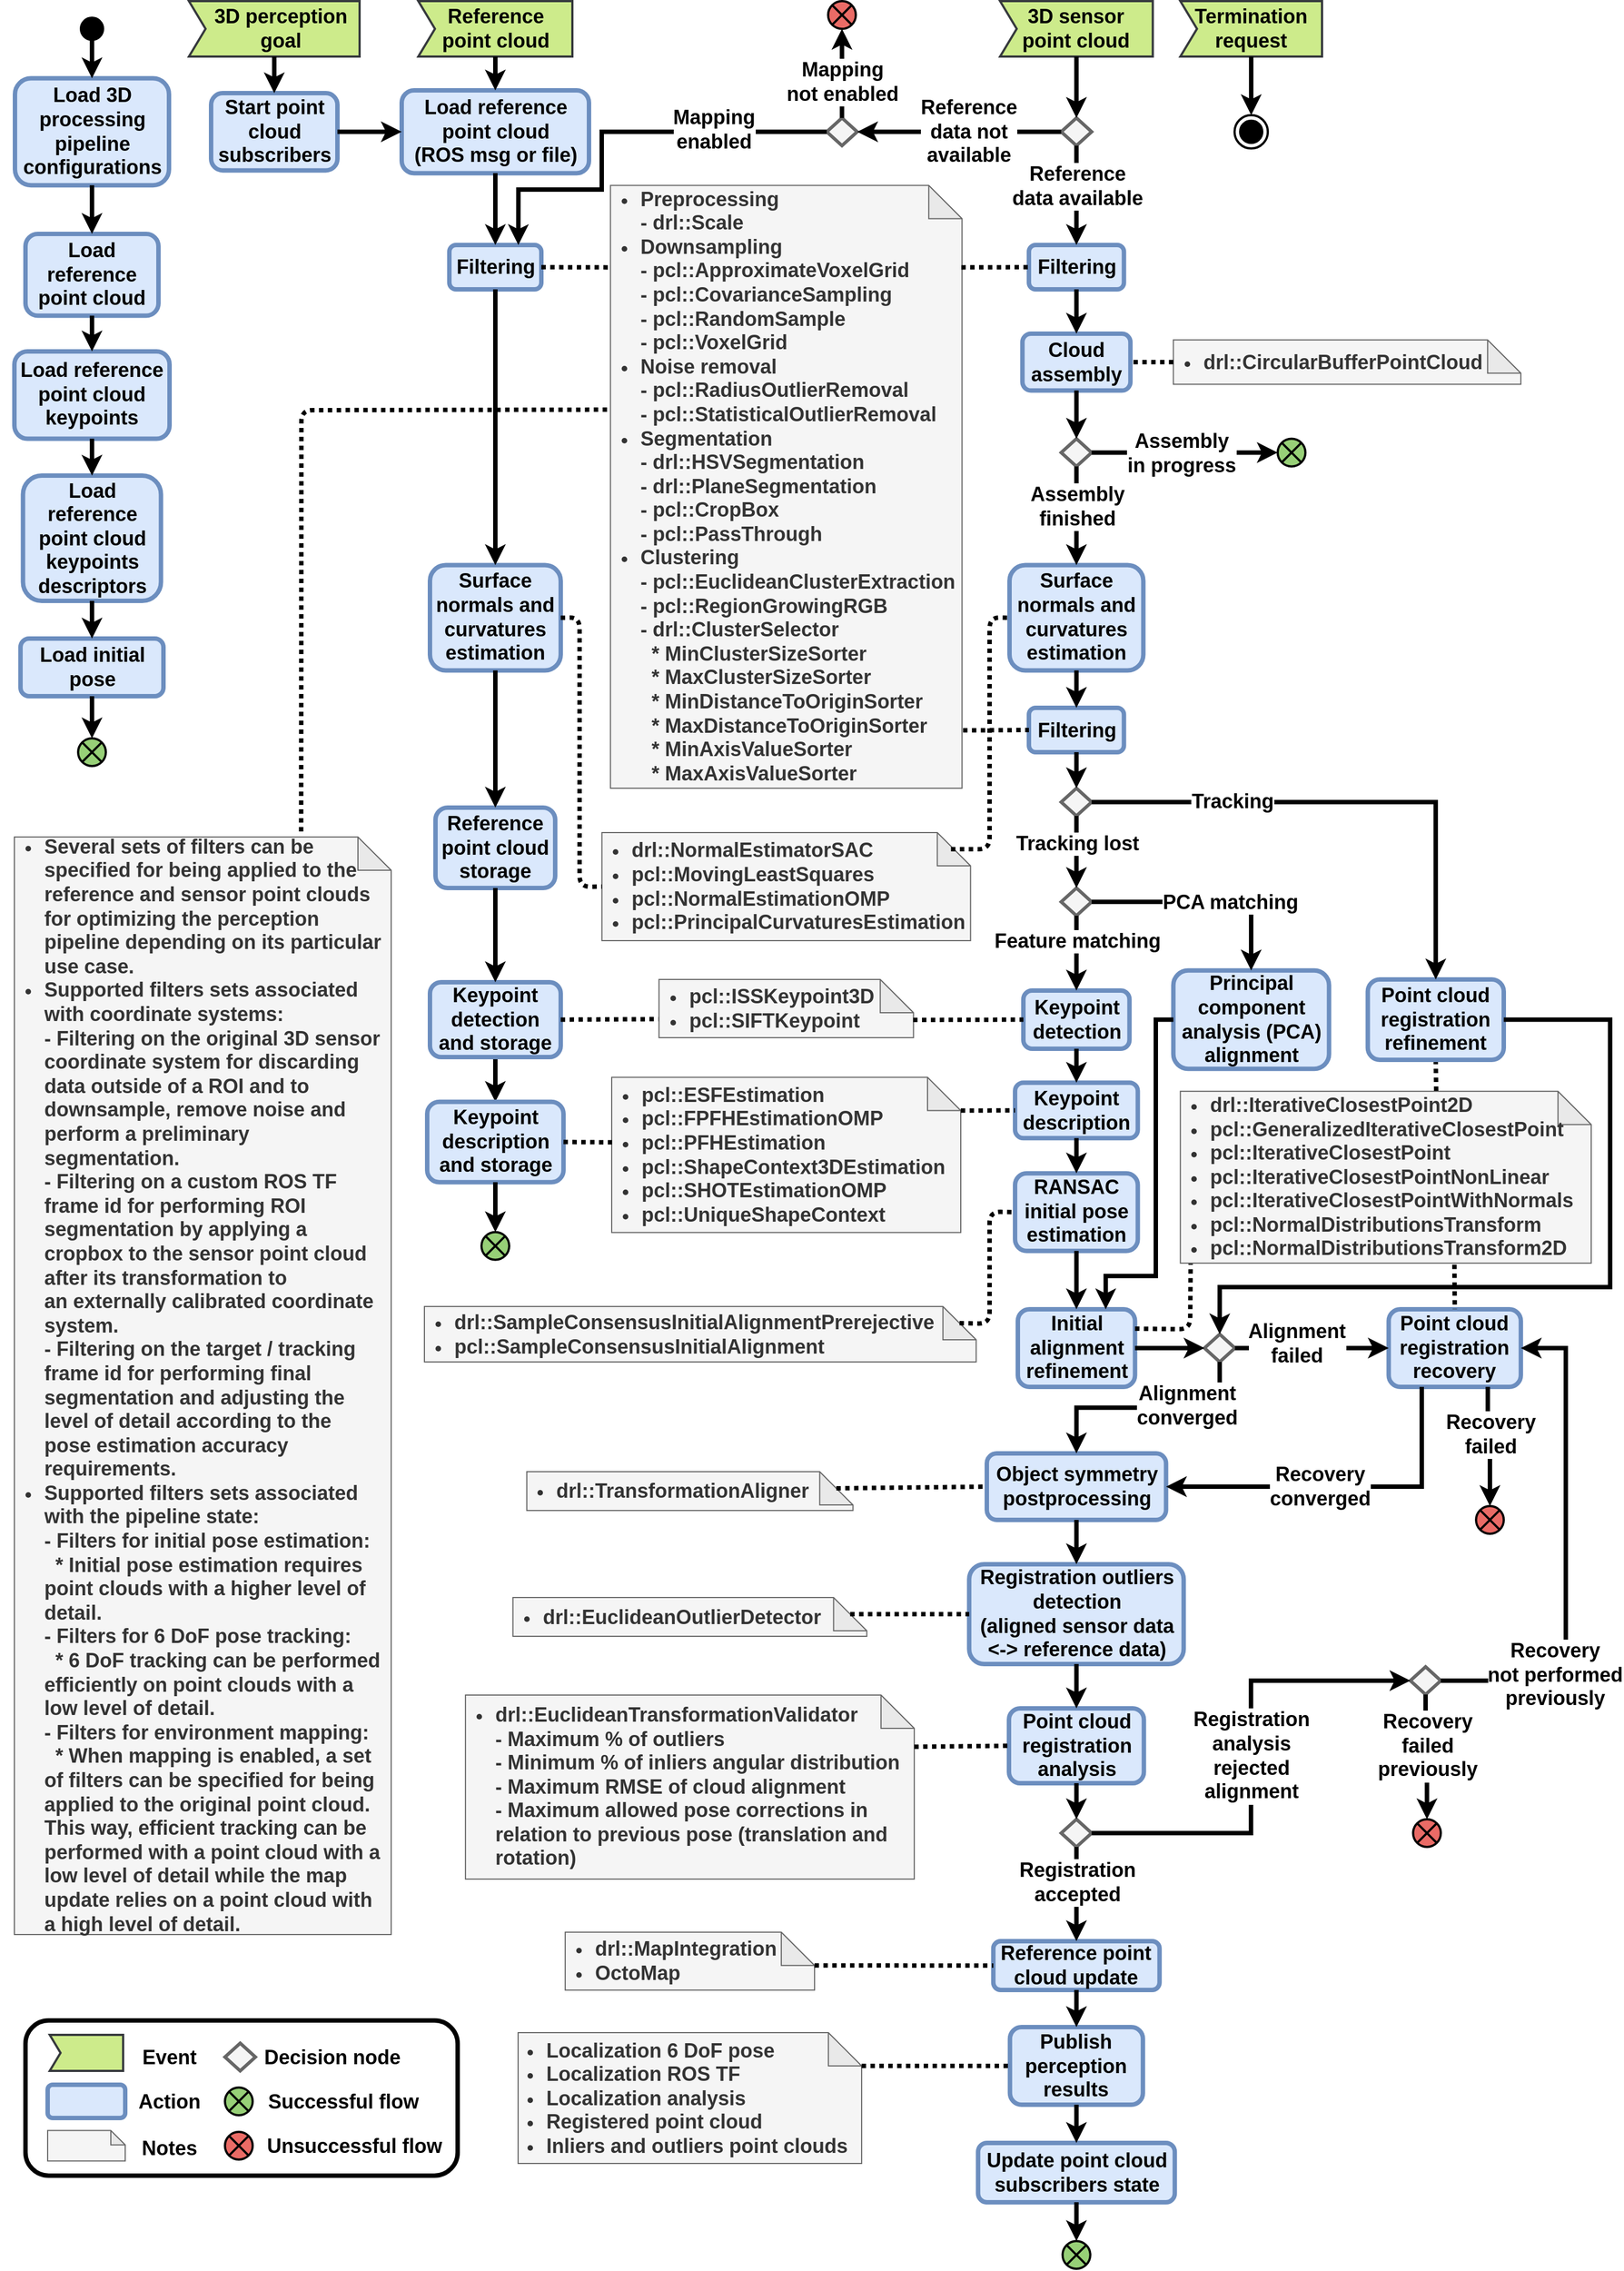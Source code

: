<mxfile version="13.0.3" type="device"><diagram id="C5RBs43oDa-KdzZeNtuy" name="Page-1"><mxGraphModel dx="3643" dy="2971" grid="1" gridSize="10" guides="1" tooltips="1" connect="1" arrows="1" fold="1" page="1" pageScale="1" pageWidth="827" pageHeight="1169" math="0" shadow="0"><root><mxCell id="WIyWlLk6GJQsqaUBKTNV-0"/><mxCell id="WIyWlLk6GJQsqaUBKTNV-1" parent="WIyWlLk6GJQsqaUBKTNV-0"/><mxCell id="Px8wDtAgFvbPRWCvqL69-158" value="" style="rhombus;whiteSpace=wrap;html=1;fillColor=#f5f5f5;strokeColor=#666666;fontColor=#333333;strokeWidth=3;fontStyle=1;fontSize=18;" parent="WIyWlLk6GJQsqaUBKTNV-1" vertex="1"><mxGeometry x="-46.95" y="-164.625" width="27.5" height="25" as="geometry"/></mxCell><mxCell id="YZY5-qgDbJHm_buYqyDN-39" value="&lt;div align=&quot;center&quot; style=&quot;font-size: 18px;&quot;&gt;Initial alignment refinement&lt;/div&gt;" style="rounded=1;whiteSpace=wrap;html=1;fontSize=18;glass=0;strokeWidth=4;shadow=0;fillColor=#dae8fc;strokeColor=#6c8ebf;fontStyle=1;align=center;fontFamily=Helvetica;" parent="WIyWlLk6GJQsqaUBKTNV-1" vertex="1"><mxGeometry x="125.5" y="910" width="105.75" height="70" as="geometry"/></mxCell><mxCell id="Px8wDtAgFvbPRWCvqL69-1" value="&lt;div align=&quot;center&quot; style=&quot;font-size: 18px;&quot;&gt;Filtering&lt;br style=&quot;font-size: 18px;&quot;&gt;&lt;/div&gt;" style="rounded=1;whiteSpace=wrap;html=1;fontSize=18;glass=0;strokeWidth=4;shadow=0;fillColor=#dae8fc;strokeColor=#6c8ebf;fontStyle=1;align=center;fontFamily=Helvetica;" parent="WIyWlLk6GJQsqaUBKTNV-1" vertex="1"><mxGeometry x="135.5" y="-50.0" width="85.75" height="40" as="geometry"/></mxCell><mxCell id="Px8wDtAgFvbPRWCvqL69-2" value="&lt;div align=&quot;center&quot; style=&quot;font-size: 18px&quot;&gt;Surface normals and curvatures estimation&lt;/div&gt;" style="rounded=1;whiteSpace=wrap;html=1;fontSize=18;glass=0;strokeWidth=4;shadow=0;fillColor=#dae8fc;strokeColor=#6c8ebf;fontStyle=1;align=center;fontFamily=Helvetica;" parent="WIyWlLk6GJQsqaUBKTNV-1" vertex="1"><mxGeometry x="118.0" y="238.75" width="120.75" height="95" as="geometry"/></mxCell><mxCell id="Px8wDtAgFvbPRWCvqL69-3" value="&lt;div align=&quot;center&quot; style=&quot;font-size: 18px;&quot;&gt;Filtering&lt;/div&gt;" style="rounded=1;whiteSpace=wrap;html=1;fontSize=18;glass=0;strokeWidth=4;shadow=0;fillColor=#dae8fc;strokeColor=#6c8ebf;fontStyle=1;align=center;fontFamily=Helvetica;" parent="WIyWlLk6GJQsqaUBKTNV-1" vertex="1"><mxGeometry x="135.5" y="367.5" width="85.75" height="40" as="geometry"/></mxCell><mxCell id="Px8wDtAgFvbPRWCvqL69-5" value="&lt;div align=&quot;center&quot; style=&quot;font-size: 18px;&quot;&gt;Keypoint detection&lt;/div&gt;" style="rounded=1;whiteSpace=wrap;html=1;fontSize=18;glass=0;strokeWidth=4;shadow=0;fillColor=#dae8fc;strokeColor=#6c8ebf;fontStyle=1;align=center;fontFamily=Helvetica;" parent="WIyWlLk6GJQsqaUBKTNV-1" vertex="1"><mxGeometry x="130.5" y="622.5" width="95.75" height="52.5" as="geometry"/></mxCell><mxCell id="Px8wDtAgFvbPRWCvqL69-7" value="" style="rhombus;whiteSpace=wrap;html=1;fillColor=#f5f5f5;strokeColor=#666666;fontColor=#333333;strokeWidth=3;fontStyle=1;fontSize=18;" parent="WIyWlLk6GJQsqaUBKTNV-1" vertex="1"><mxGeometry x="164.625" y="530" width="27.5" height="25" as="geometry"/></mxCell><mxCell id="Px8wDtAgFvbPRWCvqL69-8" value="&lt;div align=&quot;center&quot; style=&quot;font-size: 18px;&quot;&gt;Keypoint description&lt;/div&gt;" style="rounded=1;whiteSpace=wrap;html=1;fontSize=18;glass=0;strokeWidth=4;shadow=0;fillColor=#dae8fc;strokeColor=#6c8ebf;fontStyle=1;align=center;fontFamily=Helvetica;" parent="WIyWlLk6GJQsqaUBKTNV-1" vertex="1"><mxGeometry x="123.0" y="705.63" width="110.75" height="50" as="geometry"/></mxCell><mxCell id="Px8wDtAgFvbPRWCvqL69-9" value="&lt;div align=&quot;center&quot; style=&quot;font-size: 18px;&quot;&gt;RANSAC initial pose estimation&lt;/div&gt;" style="rounded=1;whiteSpace=wrap;html=1;fontSize=18;glass=0;strokeWidth=4;shadow=0;fillColor=#dae8fc;strokeColor=#6c8ebf;fontStyle=1;align=center;fontFamily=Helvetica;" parent="WIyWlLk6GJQsqaUBKTNV-1" vertex="1"><mxGeometry x="123.0" y="787.38" width="110.75" height="70" as="geometry"/></mxCell><mxCell id="Px8wDtAgFvbPRWCvqL69-12" value="&lt;div align=&quot;center&quot; style=&quot;font-size: 18px;&quot;&gt;Object symmetry postprocessing&lt;/div&gt;" style="rounded=1;whiteSpace=wrap;html=1;fontSize=18;glass=0;strokeWidth=4;shadow=0;fillColor=#dae8fc;strokeColor=#6c8ebf;fontStyle=1;align=center;fontFamily=Helvetica;" parent="WIyWlLk6GJQsqaUBKTNV-1" vertex="1"><mxGeometry x="97.5" y="1040" width="161.75" height="60" as="geometry"/></mxCell><mxCell id="Px8wDtAgFvbPRWCvqL69-13" value="&lt;div align=&quot;center&quot; style=&quot;font-size: 18px;&quot;&gt;Registration outliers detection&lt;br style=&quot;font-size: 18px;&quot;&gt;(aligned sensor data &amp;lt;-&amp;gt; reference data)&lt;/div&gt;" style="rounded=1;whiteSpace=wrap;html=1;fontSize=18;glass=0;strokeWidth=4;shadow=0;fillColor=#dae8fc;strokeColor=#6c8ebf;fontStyle=1;align=center;fontFamily=Helvetica;" parent="WIyWlLk6GJQsqaUBKTNV-1" vertex="1"><mxGeometry x="81.59" y="1140" width="193.57" height="90" as="geometry"/></mxCell><mxCell id="Px8wDtAgFvbPRWCvqL69-14" value="&lt;div align=&quot;center&quot; style=&quot;font-size: 18px;&quot;&gt;Point cloud&lt;br style=&quot;font-size: 18px;&quot;&gt;registration analysis&lt;/div&gt;" style="rounded=1;whiteSpace=wrap;html=1;fontSize=18;glass=0;strokeWidth=4;shadow=0;fillColor=#dae8fc;strokeColor=#6c8ebf;fontStyle=1;align=center;fontFamily=Helvetica;" parent="WIyWlLk6GJQsqaUBKTNV-1" vertex="1"><mxGeometry x="117.5" y="1270" width="121.75" height="67.5" as="geometry"/></mxCell><mxCell id="Px8wDtAgFvbPRWCvqL69-66" value="&lt;div align=&quot;center&quot; style=&quot;font-size: 18px;&quot;&gt;Reference point cloud update&lt;/div&gt;" style="rounded=1;whiteSpace=wrap;html=1;fontSize=18;glass=0;strokeWidth=4;shadow=0;fillColor=#dae8fc;strokeColor=#6c8ebf;fontStyle=1;align=center;fontFamily=Helvetica;" parent="WIyWlLk6GJQsqaUBKTNV-1" vertex="1"><mxGeometry x="103.375" y="1480" width="150" height="44" as="geometry"/></mxCell><mxCell id="Px8wDtAgFvbPRWCvqL69-77" value="" style="rhombus;whiteSpace=wrap;html=1;fillColor=#f5f5f5;strokeColor=#666666;fontColor=#333333;strokeWidth=3;fontStyle=1;fontSize=18;" parent="WIyWlLk6GJQsqaUBKTNV-1" vertex="1"><mxGeometry x="164.625" y="1370" width="27.5" height="25" as="geometry"/></mxCell><mxCell id="Px8wDtAgFvbPRWCvqL69-82" value="" style="verticalLabelPosition=bottom;verticalAlign=top;html=1;shape=stencil(xVZNb4MwDP01uU4JrN2uE+uO26GHnlPqjqghQUnabv9+gfSD8NFmwDQJodh++NnPYIHiRGe0ABRhQXNA8SuKog9lb9aTOfMJO/Pom1QXkBrnO1DF6JqDi2ij5A6ObGNOGZjIQDFTRuMFwi8WU16XQ5ykUgibjUmhPUgDWINbEsqEzYm/HAl+mDn675PtrMIy52BAed5rs+/OgaK3qYhJGPFyPLHf77mMe8Sr0cRkGPFiAqnJY2PKV8/dSY9vvIv/eRbIv5yC/8I2oP8p9G/zh/cfxh8nFtC3D2qoNU13n0ruxSakG+CcFRp6P57OFddYgCGF91RVA22lgvC6t4xzt0/DJ1fQcvG2cJ3o8zO5PNTEIb4685sC3MzLmajlnft5ye/zViL3NNiC/rtwAxoMEm7AQP5EuCppzwttD1XY/V9UkR8=);fillColor=#97D077;strokeWidth=2;shadow=0;fontStyle=1;fontSize=18;" parent="WIyWlLk6GJQsqaUBKTNV-1" vertex="1"><mxGeometry x="165.875" y="1750.5" width="25" height="25" as="geometry"/></mxCell><mxCell id="Px8wDtAgFvbPRWCvqL69-115" value="3D sensor&lt;br style=&quot;font-size: 18px;&quot;&gt;point cloud" style="html=1;shape=mxgraph.sysml.accEvent;strokeWidth=2;whiteSpace=wrap;align=center;rounded=0;shadow=0;glass=0;comic=0;fontSize=18;fontStyle=1;fillColor=#cdeb8b;strokeColor=#36393d;" parent="WIyWlLk6GJQsqaUBKTNV-1" vertex="1"><mxGeometry x="109.475" y="-270" width="137.8" height="50" as="geometry"/></mxCell><mxCell id="Px8wDtAgFvbPRWCvqL69-132" value="" style="rhombus;whiteSpace=wrap;html=1;fillColor=#f5f5f5;strokeColor=#666666;fontColor=#333333;strokeWidth=3;fontStyle=1;fontSize=18;" parent="WIyWlLk6GJQsqaUBKTNV-1" vertex="1"><mxGeometry x="164.625" y="440" width="27.5" height="25" as="geometry"/></mxCell><mxCell id="Px8wDtAgFvbPRWCvqL69-144" value="&lt;div align=&quot;center&quot; style=&quot;font-size: 18px;&quot;&gt;Publish&lt;br style=&quot;font-size: 18px;&quot;&gt;perception results&lt;/div&gt;" style="rounded=1;whiteSpace=wrap;html=1;fontSize=18;glass=0;strokeWidth=4;shadow=0;fillColor=#dae8fc;strokeColor=#6c8ebf;fontStyle=1;align=center;fontFamily=Helvetica;" parent="WIyWlLk6GJQsqaUBKTNV-1" vertex="1"><mxGeometry x="118.375" y="1557.5" width="120" height="70" as="geometry"/></mxCell><mxCell id="Px8wDtAgFvbPRWCvqL69-156" value="&lt;span style=&quot;font-size: 18px;&quot;&gt;&lt;br style=&quot;font-size: 18px;&quot;&gt;&lt;/span&gt;" style="rhombus;whiteSpace=wrap;html=1;fillColor=#f5f5f5;strokeColor=#666666;fontColor=#333333;strokeWidth=3;fontStyle=1;fontSize=18;" parent="WIyWlLk6GJQsqaUBKTNV-1" vertex="1"><mxGeometry x="164.625" y="-164.625" width="27.5" height="25" as="geometry"/></mxCell><mxCell id="lbF7DCyVA6B-rngt6Jvr-23" value="&lt;div align=&quot;center&quot; style=&quot;font-size: 18px;&quot;&gt;Cloud assembly&lt;/div&gt;" style="rounded=1;whiteSpace=wrap;html=1;fontSize=18;glass=0;strokeWidth=4;shadow=0;fillColor=#dae8fc;strokeColor=#6c8ebf;fontStyle=1;align=center;fontFamily=Helvetica;comic=0;gradientColor=none;" parent="WIyWlLk6GJQsqaUBKTNV-1" vertex="1"><mxGeometry x="129.645" y="30" width="97.46" height="51.25" as="geometry"/></mxCell><mxCell id="YZY5-qgDbJHm_buYqyDN-1" value="&lt;span style=&quot;font-size: 18px;&quot;&gt;&lt;br style=&quot;font-size: 18px;&quot;&gt;&lt;/span&gt;" style="rhombus;whiteSpace=wrap;html=1;fillColor=#f5f5f5;strokeColor=#666666;fontColor=#333333;strokeWidth=3;fontStyle=1;fontSize=18;" parent="WIyWlLk6GJQsqaUBKTNV-1" vertex="1"><mxGeometry x="164.625" y="124.75" width="27.5" height="25" as="geometry"/></mxCell><mxCell id="YZY5-qgDbJHm_buYqyDN-5" value="" style="verticalLabelPosition=bottom;verticalAlign=top;html=1;shape=stencil(xVZNb4MwDP01uU4JrN2uE+uO26GHnlPqjqghQUnabv9+gfSD8NFmwDQJodh++NnPYIHiRGe0ABRhQXNA8SuKog9lb9aTOfMJO/Pom1QXkBrnO1DF6JqDi2ij5A6ObGNOGZjIQDFTRuMFwi8WU16XQ5ykUgibjUmhPUgDWINbEsqEzYm/HAl+mDn675PtrMIy52BAed5rs+/OgaK3qYhJGPFyPLHf77mMe8Sr0cRkGPFiAqnJY2PKV8/dSY9vvIv/eRbIv5yC/8I2oP8p9G/zh/cfxh8nFtC3D2qoNU13n0ruxSakG+CcFRp6P57OFddYgCGF91RVA22lgvC6t4xzt0/DJ1fQcvG2cJ3o8zO5PNTEIb4685sC3MzLmajlnft5ye/zViL3NNiC/rtwAxoMEm7AQP5EuCppzwttD1XY/V9UkR8=);fillColor=#97D077;strokeWidth=2;shadow=0;fontStyle=1;fontSize=18;" parent="WIyWlLk6GJQsqaUBKTNV-1" vertex="1"><mxGeometry x="360" y="124.75" width="25" height="25" as="geometry"/></mxCell><mxCell id="YZY5-qgDbJHm_buYqyDN-51" value="&lt;div align=&quot;center&quot; style=&quot;font-size: 18px;&quot;&gt;Update point cloud subscribers state&lt;/div&gt;" style="rounded=1;whiteSpace=wrap;html=1;fontSize=18;glass=0;strokeWidth=4;shadow=0;fillColor=#dae8fc;strokeColor=#6c8ebf;fontStyle=1;align=center;fontFamily=Helvetica;" parent="WIyWlLk6GJQsqaUBKTNV-1" vertex="1"><mxGeometry x="89.625" y="1662" width="177.5" height="53.5" as="geometry"/></mxCell><mxCell id="Px8wDtAgFvbPRWCvqL69-10" value="&lt;div align=&quot;center&quot; style=&quot;font-size: 18px;&quot;&gt;Principal component analysis (PCA) alignment&lt;/div&gt;" style="rounded=1;whiteSpace=wrap;html=1;fontSize=18;glass=0;strokeWidth=4;shadow=0;fillColor=#dae8fc;strokeColor=#6c8ebf;fontStyle=1;align=center;fontFamily=Helvetica;" parent="WIyWlLk6GJQsqaUBKTNV-1" vertex="1"><mxGeometry x="265.83" y="604.375" width="140.5" height="88.75" as="geometry"/></mxCell><mxCell id="Px8wDtAgFvbPRWCvqL69-11" value="&lt;div align=&quot;center&quot; style=&quot;font-size: 18px;&quot;&gt;Point cloud registration refinement&lt;/div&gt;" style="rounded=1;whiteSpace=wrap;html=1;fontSize=18;glass=0;strokeWidth=4;shadow=0;fillColor=#dae8fc;strokeColor=#6c8ebf;fontStyle=1;align=center;fontFamily=Helvetica;" parent="WIyWlLk6GJQsqaUBKTNV-1" vertex="1"><mxGeometry x="441.29" y="612.5" width="122.71" height="72.5" as="geometry"/></mxCell><mxCell id="Px8wDtAgFvbPRWCvqL69-41" value="&lt;ul style=&quot;font-size: 18px;&quot;&gt;&lt;li style=&quot;font-size: 18px;&quot;&gt;drl::CircularBufferPointCloud&lt;/li&gt;&lt;/ul&gt;" style="shape=note;whiteSpace=wrap;html=1;backgroundOutline=1;darkOpacity=0.05;fillColor=#f5f5f5;align=left;strokeColor=#666666;fontColor=#333333;fontStyle=1;spacingLeft=-15;fontSize=18;" parent="WIyWlLk6GJQsqaUBKTNV-1" vertex="1"><mxGeometry x="265.83" y="35.62" width="313.59" height="40" as="geometry"/></mxCell><mxCell id="Px8wDtAgFvbPRWCvqL69-56" value="&lt;ul style=&quot;font-size: 18px;&quot;&gt;&lt;li style=&quot;font-size: 18px;&quot;&gt;&lt;span style=&quot;font-size: 18px;&quot;&gt;drl::&lt;/span&gt;IterativeClosestPoint2D&lt;/li&gt;&lt;li style=&quot;font-size: 18px;&quot;&gt;&lt;span style=&quot;font-size: 18px;&quot;&gt;pcl::&lt;/span&gt;GeneralizedIterativeClosestPoint&lt;/li&gt;&lt;li style=&quot;font-size: 18px;&quot;&gt;pcl::IterativeClosestPoint&lt;/li&gt;&lt;li style=&quot;font-size: 18px;&quot;&gt;&lt;span style=&quot;font-size: 18px;&quot;&gt;pcl::&lt;/span&gt;IterativeClosestPointNonLinear&lt;/li&gt;&lt;li style=&quot;font-size: 18px;&quot;&gt;pcl::IterativeClosestPointWithNormals&lt;/li&gt;&lt;li style=&quot;font-size: 18px;&quot;&gt;pcl::NormalDistributionsTransform&lt;/li&gt;&lt;li style=&quot;font-size: 18px;&quot;&gt;pcl::NormalDistributionsTransform2D&lt;/li&gt;&lt;/ul&gt;" style="shape=note;whiteSpace=wrap;html=1;backgroundOutline=1;darkOpacity=0.05;fillColor=#f5f5f5;align=left;strokeColor=#666666;fontColor=#333333;fontStyle=1;spacingLeft=-15;fontSize=18;" parent="WIyWlLk6GJQsqaUBKTNV-1" vertex="1"><mxGeometry x="272.16" y="713.38" width="370.75" height="155" as="geometry"/></mxCell><mxCell id="Px8wDtAgFvbPRWCvqL69-83" value="" style="verticalLabelPosition=bottom;verticalAlign=top;html=1;shape=stencil(xVZNb4MwDP01uU4JrN2uE+uO26GHnlPqjqghQUnabv9+gfSD8NFmwDQJodh++NnPYIHiRGe0ABRhQXNA8SuKog9lb9aTOfMJO/Pom1QXkBrnO1DF6JqDi2ij5A6ObGNOGZjIQDFTRuMFwi8WU16XQ5ykUgibjUmhPUgDWINbEsqEzYm/HAl+mDn675PtrMIy52BAed5rs+/OgaK3qYhJGPFyPLHf77mMe8Sr0cRkGPFiAqnJY2PKV8/dSY9vvIv/eRbIv5yC/8I2oP8p9G/zh/cfxh8nFtC3D2qoNU13n0ruxSakG+CcFRp6P57OFddYgCGF91RVA22lgvC6t4xzt0/DJ1fQcvG2cJ3o8zO5PNTEIb4685sC3MzLmajlnft5ye/zViL3NNiC/rtwAxoMEm7AQP5EuCppzwttD1XY/V9UkR8=);fillColor=#EA6B66;strokeWidth=2;shadow=0;fontStyle=1;fontSize=18;" parent="WIyWlLk6GJQsqaUBKTNV-1" vertex="1"><mxGeometry x="482.2" y="1370" width="25" height="25" as="geometry"/></mxCell><mxCell id="Px8wDtAgFvbPRWCvqL69-139" value="Termination request" style="html=1;shape=mxgraph.sysml.accEvent;strokeWidth=2;whiteSpace=wrap;align=center;rounded=0;shadow=0;glass=0;comic=0;fontSize=18;fontStyle=1;fillColor=#cdeb8b;strokeColor=#36393d;" parent="WIyWlLk6GJQsqaUBKTNV-1" vertex="1"><mxGeometry x="272.16" y="-270" width="127.84" height="50" as="geometry"/></mxCell><mxCell id="Px8wDtAgFvbPRWCvqL69-140" value="" style="html=1;shape=mxgraph.sysml.actFinal;strokeWidth=2;verticalLabelPosition=bottom;verticalAlignment=top;rounded=0;shadow=0;glass=0;comic=0;gradientColor=none;fontSize=18;fontStyle=1" parent="WIyWlLk6GJQsqaUBKTNV-1" vertex="1"><mxGeometry x="321.08" y="-167.125" width="30" height="30" as="geometry"/></mxCell><mxCell id="Px8wDtAgFvbPRWCvqL69-176" value="&lt;div align=&quot;center&quot; style=&quot;font-size: 18px;&quot;&gt;Point cloud registration recovery&lt;/div&gt;" style="rounded=1;whiteSpace=wrap;html=1;fontSize=18;glass=0;strokeWidth=4;shadow=0;fillColor=#dae8fc;strokeColor=#6c8ebf;fontStyle=1;align=center;fontFamily=Helvetica;" parent="WIyWlLk6GJQsqaUBKTNV-1" vertex="1"><mxGeometry x="460.17" y="910" width="119.25" height="70" as="geometry"/></mxCell><mxCell id="YZY5-qgDbJHm_buYqyDN-19" value="" style="rhombus;whiteSpace=wrap;html=1;fillColor=#f5f5f5;strokeColor=#666666;fontColor=#333333;strokeWidth=3;fontStyle=1;fontSize=18;" parent="WIyWlLk6GJQsqaUBKTNV-1" vertex="1"><mxGeometry x="293.91" y="932.5" width="27.5" height="25" as="geometry"/></mxCell><mxCell id="YZY5-qgDbJHm_buYqyDN-20" value="" style="verticalLabelPosition=bottom;verticalAlign=top;html=1;shape=stencil(xVZNb4MwDP01uU4JrN2uE+uO26GHnlPqjqghQUnabv9+gfSD8NFmwDQJodh++NnPYIHiRGe0ABRhQXNA8SuKog9lb9aTOfMJO/Pom1QXkBrnO1DF6JqDi2ij5A6ObGNOGZjIQDFTRuMFwi8WU16XQ5ykUgibjUmhPUgDWINbEsqEzYm/HAl+mDn675PtrMIy52BAed5rs+/OgaK3qYhJGPFyPLHf77mMe8Sr0cRkGPFiAqnJY2PKV8/dSY9vvIv/eRbIv5yC/8I2oP8p9G/zh/cfxh8nFtC3D2qoNU13n0ruxSakG+CcFRp6P57OFddYgCGF91RVA22lgvC6t4xzt0/DJ1fQcvG2cJ3o8zO5PNTEIb4685sC3MzLmajlnft5ye/zViL3NNiC/rtwAxoMEm7AQP5EuCppzwttD1XY/V9UkR8=);fillColor=#EA6B66;strokeWidth=2;shadow=0;fontStyle=1;fontSize=18;" parent="WIyWlLk6GJQsqaUBKTNV-1" vertex="1"><mxGeometry x="539.0" y="1087.5" width="25" height="25" as="geometry"/></mxCell><mxCell id="YZY5-qgDbJHm_buYqyDN-33" value="" style="rhombus;whiteSpace=wrap;html=1;fillColor=#f5f5f5;strokeColor=#666666;fontColor=#333333;strokeWidth=3;fontStyle=1;fontSize=18;" parent="WIyWlLk6GJQsqaUBKTNV-1" vertex="1"><mxGeometry x="479.7" y="1232.5" width="27.5" height="25" as="geometry"/></mxCell><mxCell id="YZY5-qgDbJHm_buYqyDN-55" value="&lt;ul style=&quot;font-size: 18px&quot;&gt;&lt;li style=&quot;font-size: 18px&quot;&gt;Several sets of filters can be specified for being applied to the reference and sensor point clouds for optimizing the perception pipeline depending on its particular use case.&lt;/li&gt;&lt;li style=&quot;font-size: 18px&quot;&gt;Supported filters sets associated with coordinate systems:&lt;br style=&quot;font-size: 18px&quot;&gt;- Filtering on the original 3D sensor coordinate system for discarding data outside of a ROI and to downsample, remove noise and perform a preliminary segmentation.&lt;br style=&quot;font-size: 18px&quot;&gt;- Filtering on a custom ROS TF frame id for performing ROI segmentation by applying a cropbox to the sensor point cloud after its transformation to an&amp;nbsp;externally calibrated coordinate system.&lt;br style=&quot;font-size: 18px&quot;&gt;- Filtering on the target / tracking frame id for performing final segmentation and adjusting the level of detail according to the pose estimation accuracy requirements.&lt;/li&gt;&lt;li style=&quot;font-size: 18px&quot;&gt;Supported filters sets associated with the pipeline state:&lt;br style=&quot;font-size: 18px&quot;&gt;- Filters for initial pose estimation:&lt;br&gt;&amp;nbsp; * Initial pose estimation requires point clouds with a higher level of detail.&lt;br&gt;- Filters for 6 DoF pose tracking:&lt;br&gt;&amp;nbsp; * 6 DoF tracking can be performed efficiently on point clouds with a low level of detail.&lt;br style=&quot;font-size: 18px&quot;&gt;- Filters for environment mapping:&lt;br&gt;&amp;nbsp; * When mapping is enabled, a set of filters can be specified for being applied to the original point cloud. This way, efficient tracking can be performed with a point cloud with a low level of detail while the map update relies on a point cloud with a high level of detail.&lt;/li&gt;&lt;/ul&gt;" style="shape=note;whiteSpace=wrap;html=1;backgroundOutline=1;darkOpacity=0.05;fillColor=#f5f5f5;align=left;strokeColor=#666666;fontColor=#333333;fontStyle=1;spacingLeft=-15;spacingRight=8;fontSize=18;" parent="WIyWlLk6GJQsqaUBKTNV-1" vertex="1"><mxGeometry x="-780" y="484" width="340" height="990" as="geometry"/></mxCell><mxCell id="Px8wDtAgFvbPRWCvqL69-59" value="&lt;ul style=&quot;font-size: 18px;&quot;&gt;&lt;li style=&quot;font-size: 18px;&quot;&gt;drl::TransformationAligner&lt;br style=&quot;font-size: 18px;&quot;&gt;&lt;/li&gt;&lt;/ul&gt;" style="shape=note;whiteSpace=wrap;html=1;backgroundOutline=1;darkOpacity=0.05;fillColor=#f5f5f5;align=left;strokeColor=#666666;fontColor=#333333;fontStyle=1;spacingLeft=-15;fontSize=18;" parent="WIyWlLk6GJQsqaUBKTNV-1" vertex="1"><mxGeometry x="-317.625" y="1056.5" width="294.35" height="35" as="geometry"/></mxCell><mxCell id="Px8wDtAgFvbPRWCvqL69-62" value="&lt;ul style=&quot;font-size: 18px;&quot;&gt;&lt;li style=&quot;font-size: 18px;&quot;&gt;drl::EuclideanOutlierDetector&lt;/li&gt;&lt;/ul&gt;" style="shape=note;whiteSpace=wrap;html=1;backgroundOutline=1;darkOpacity=0.05;fillColor=#f5f5f5;align=left;strokeColor=#666666;fontColor=#333333;fontStyle=1;spacingLeft=-15;fontSize=18;" parent="WIyWlLk6GJQsqaUBKTNV-1" vertex="1"><mxGeometry x="-330.125" y="1170" width="319.35" height="35" as="geometry"/></mxCell><mxCell id="Px8wDtAgFvbPRWCvqL69-64" value="&lt;ul style=&quot;font-size: 18px&quot;&gt;&lt;li style=&quot;font-size: 18px&quot;&gt;&lt;span style=&quot;font-size: 18px&quot;&gt;drl::&lt;/span&gt;EuclideanTransformationValidator&lt;br style=&quot;font-size: 18px&quot;&gt;- Maximum % of outliers&lt;br style=&quot;font-size: 18px&quot;&gt;- Minimum % of inliers angular distribution&lt;br style=&quot;font-size: 18px&quot;&gt;- Maximum RMSE of cloud alignment&lt;br style=&quot;font-size: 18px&quot;&gt;- Maximum allowed pose corrections in relation to previous pose (translation and rotation)&lt;/li&gt;&lt;/ul&gt;" style="shape=note;whiteSpace=wrap;html=1;backgroundOutline=1;darkOpacity=0.05;fillColor=#f5f5f5;align=left;strokeColor=#666666;fontColor=#333333;fontStyle=1;spacingLeft=-15;fontSize=18;" parent="WIyWlLk6GJQsqaUBKTNV-1" vertex="1"><mxGeometry x="-372.95" y="1258" width="405" height="166" as="geometry"/></mxCell><mxCell id="Px8wDtAgFvbPRWCvqL69-67" value="&lt;ul style=&quot;font-size: 18px;&quot;&gt;&lt;li style=&quot;font-size: 18px;&quot;&gt;drl::MapIntegration&lt;br style=&quot;font-size: 18px;&quot;&gt;&lt;/li&gt;&lt;li style=&quot;font-size: 18px;&quot;&gt;OctoMap&lt;br style=&quot;font-size: 18px;&quot;&gt;&lt;/li&gt;&lt;/ul&gt;" style="shape=note;whiteSpace=wrap;html=1;backgroundOutline=1;darkOpacity=0.05;fillColor=#f5f5f5;align=left;spacingLeft=-15;strokeColor=#666666;fontColor=#333333;fontStyle=1;fontSize=18;" parent="WIyWlLk6GJQsqaUBKTNV-1" vertex="1"><mxGeometry x="-282.95" y="1471.87" width="225" height="52.25" as="geometry"/></mxCell><mxCell id="Px8wDtAgFvbPRWCvqL69-146" value="&lt;ul style=&quot;font-size: 18px&quot;&gt;&lt;li style=&quot;font-size: 18px&quot;&gt;Localization 6 DoF pose&lt;/li&gt;&lt;li style=&quot;font-size: 18px&quot;&gt;Localization ROS TF&lt;/li&gt;&lt;li style=&quot;font-size: 18px&quot;&gt;Localization analysis&lt;/li&gt;&lt;li style=&quot;font-size: 18px&quot;&gt;&lt;span style=&quot;font-size: 18px&quot;&gt;Registered point cloud&lt;/span&gt;&lt;br style=&quot;font-size: 18px&quot;&gt;&lt;/li&gt;&lt;li style=&quot;font-size: 18px&quot;&gt;Inliers and outliers point clouds&lt;/li&gt;&lt;/ul&gt;" style="shape=note;html=1;backgroundOutline=1;darkOpacity=0.05;fillColor=#f5f5f5;align=left;labelBorderColor=none;whiteSpace=wrap;spacing=0;strokeColor=#666666;fontColor=#333333;fontStyle=1;spacingLeft=-15;fontSize=18;" parent="WIyWlLk6GJQsqaUBKTNV-1" vertex="1"><mxGeometry x="-325.45" y="1562.5" width="310" height="118" as="geometry"/></mxCell><mxCell id="PN5yO19RqXcwKCPlQKkr-6" value="&lt;ul style=&quot;font-size: 18px;&quot;&gt;&lt;li style=&quot;font-size: 18px;&quot;&gt;Preprocessing&lt;br style=&quot;font-size: 18px;&quot;&gt;- drl::Scale&lt;/li&gt;&lt;li style=&quot;font-size: 18px;&quot;&gt;&lt;span style=&quot;font-size: 18px;&quot;&gt;Downsampling&lt;br style=&quot;font-size: 18px;&quot;&gt;- pcl::ApproximateVoxelGrid&lt;br style=&quot;font-size: 18px;&quot;&gt;- pcl::CovarianceSampling&lt;br style=&quot;font-size: 18px;&quot;&gt;- pcl::RandomSample&lt;br style=&quot;font-size: 18px;&quot;&gt;- pcl::VoxelGrid&lt;br style=&quot;font-size: 18px;&quot;&gt;&lt;/span&gt;&lt;/li&gt;&lt;li style=&quot;font-size: 18px;&quot;&gt;Noise removal&lt;br style=&quot;font-size: 18px;&quot;&gt;- pcl::RadiusOutlierRemoval&lt;br style=&quot;font-size: 18px;&quot;&gt;-&amp;nbsp;pcl::StatisticalOutlierRemoval&lt;/li&gt;&lt;li style=&quot;font-size: 18px;&quot;&gt;&lt;span style=&quot;font-size: 18px;&quot;&gt;Segmentation&lt;br style=&quot;font-size: 18px;&quot;&gt;&lt;/span&gt;- drl::&lt;span style=&quot;font-size: 18px;&quot;&gt;HSVSegmentation&lt;br style=&quot;font-size: 18px;&quot;&gt;- drl::PlaneSegmentation&lt;br style=&quot;font-size: 18px;&quot;&gt;- pcl::CropBox&lt;br style=&quot;font-size: 18px;&quot;&gt;- pcl::PassThrough&lt;/span&gt;&lt;/li&gt;&lt;li style=&quot;font-size: 18px;&quot;&gt;&lt;span style=&quot;font-size: 18px;&quot;&gt;Clustering&lt;br style=&quot;font-size: 18px;&quot;&gt;- pcl::EuclideanClusterExtraction&lt;br style=&quot;font-size: 18px;&quot;&gt;- pcl::RegionGrowingRGB&lt;br style=&quot;font-size: 18px;&quot;&gt;-&amp;nbsp;&lt;/span&gt;drl::ClusterSelector&lt;br style=&quot;font-size: 18px;&quot;&gt;&amp;nbsp; * MinClusterSizeSorter&lt;br style=&quot;font-size: 18px;&quot;&gt;&amp;nbsp; * MaxClusterSizeSorter&lt;br style=&quot;font-size: 18px;&quot;&gt;&amp;nbsp; * MinDistanceToOriginSorter&lt;br style=&quot;font-size: 18px;&quot;&gt;&amp;nbsp; * MaxDistanceToOriginSorter&lt;br style=&quot;font-size: 18px;&quot;&gt;&amp;nbsp; * MinAxisValueSorter&lt;br style=&quot;font-size: 18px;&quot;&gt;&amp;nbsp; * MaxAxisValueSorter&lt;/li&gt;&lt;/ul&gt;" style="shape=note;whiteSpace=wrap;html=1;backgroundOutline=1;darkOpacity=0.05;fillColor=#f5f5f5;align=left;strokeColor=#666666;fontColor=#333333;fontStyle=1;spacingLeft=-15;spacingTop=0;fontSize=18;" parent="WIyWlLk6GJQsqaUBKTNV-1" vertex="1"><mxGeometry x="-242.12" y="-103.75" width="317.25" height="543.75" as="geometry"/></mxCell><mxCell id="Px8wDtAgFvbPRWCvqL69-39" value="&lt;ul style=&quot;font-size: 18px;&quot;&gt;&lt;li style=&quot;font-size: 18px;&quot;&gt;&lt;span style=&quot;font-size: 18px;&quot;&gt;drl::&lt;/span&gt;NormalEstimatorSAC&lt;/li&gt;&lt;li style=&quot;font-size: 18px;&quot;&gt;pcl::MovingLeastSquares&lt;/li&gt;&lt;li style=&quot;font-size: 18px;&quot;&gt;&lt;span style=&quot;font-size: 18px;&quot;&gt;pcl::&lt;/span&gt;NormalEstimationOMP&lt;/li&gt;&lt;li style=&quot;font-size: 18px;&quot;&gt;pcl::PrincipalCurvaturesEstimation&lt;/li&gt;&lt;/ul&gt;" style="shape=note;whiteSpace=wrap;html=1;backgroundOutline=1;darkOpacity=0.05;fillColor=#f5f5f5;align=left;strokeColor=#666666;fontColor=#333333;fontStyle=1;spacingLeft=-15;fontSize=18;" parent="WIyWlLk6GJQsqaUBKTNV-1" vertex="1"><mxGeometry x="-249.81" y="480" width="332.63" height="97.5" as="geometry"/></mxCell><mxCell id="Px8wDtAgFvbPRWCvqL69-51" value="&lt;ul style=&quot;font-size: 18px;&quot;&gt;&lt;li style=&quot;font-size: 18px;&quot;&gt;pcl::ISSKeypoint3D&lt;br style=&quot;font-size: 18px;&quot;&gt;&lt;/li&gt;&lt;li style=&quot;font-size: 18px;&quot;&gt;pcl::SIFTKeypoint&lt;br style=&quot;font-size: 18px;&quot;&gt;&lt;/li&gt;&lt;/ul&gt;" style="shape=note;whiteSpace=wrap;html=1;backgroundOutline=1;darkOpacity=0.05;fillColor=#f5f5f5;align=left;strokeColor=#666666;fontColor=#333333;fontStyle=1;spacingLeft=-15;fontSize=18;" parent="WIyWlLk6GJQsqaUBKTNV-1" vertex="1"><mxGeometry x="-198.32" y="612.5" width="229.65" height="52.5" as="geometry"/></mxCell><mxCell id="Px8wDtAgFvbPRWCvqL69-53" value="&lt;ul style=&quot;font-size: 18px;&quot;&gt;&lt;li style=&quot;font-size: 18px;&quot;&gt;&lt;span style=&quot;font-size: 18px;&quot;&gt;pcl::ESFEstimation&lt;/span&gt;&lt;br style=&quot;font-size: 18px;&quot;&gt;&lt;/li&gt;&lt;li style=&quot;font-size: 18px;&quot;&gt;pcl::FPFHEstimationOMP&lt;/li&gt;&lt;li style=&quot;font-size: 18px;&quot;&gt;pcl::PFHEstimation&lt;/li&gt;&lt;li style=&quot;font-size: 18px;&quot;&gt;&lt;span style=&quot;font-size: 18px;&quot;&gt;pcl::ShapeContext3DEstimation&lt;/span&gt;&lt;br style=&quot;font-size: 18px;&quot;&gt;&lt;/li&gt;&lt;li style=&quot;font-size: 18px;&quot;&gt;pcl::SHOTEstimationOMP&lt;/li&gt;&lt;li style=&quot;font-size: 18px;&quot;&gt;pcl::UniqueShapeContext&lt;/li&gt;&lt;/ul&gt;" style="shape=note;whiteSpace=wrap;html=1;backgroundOutline=1;darkOpacity=0.05;fillColor=#f5f5f5;align=left;strokeColor=#666666;fontColor=#333333;fontStyle=1;spacingLeft=-15;fontSize=18;" parent="WIyWlLk6GJQsqaUBKTNV-1" vertex="1"><mxGeometry x="-240.995" y="700.75" width="315" height="140" as="geometry"/></mxCell><mxCell id="Px8wDtAgFvbPRWCvqL69-55" value="&lt;ul style=&quot;font-size: 18px;&quot;&gt;&lt;li style=&quot;font-size: 18px;&quot;&gt;drl::SampleConsensusInitialAlignmentPrerejective&lt;/li&gt;&lt;li style=&quot;font-size: 18px;&quot;&gt;pcl::SampleConsensusInitialAlignment&lt;/li&gt;&lt;/ul&gt;" style="shape=note;whiteSpace=wrap;html=1;backgroundOutline=1;darkOpacity=0.05;fillColor=#f5f5f5;align=left;strokeColor=#666666;fontColor=#333333;fontStyle=1;spacingLeft=-15;fontSize=18;" parent="WIyWlLk6GJQsqaUBKTNV-1" vertex="1"><mxGeometry x="-410" y="907.5" width="497.88" height="50" as="geometry"/></mxCell><mxCell id="Px8wDtAgFvbPRWCvqL69-164" value="" style="verticalLabelPosition=bottom;verticalAlign=top;html=1;shape=stencil(xVZNb4MwDP01uU4JrN2uE+uO26GHnlPqjqghQUnabv9+gfSD8NFmwDQJodh++NnPYIHiRGe0ABRhQXNA8SuKog9lb9aTOfMJO/Pom1QXkBrnO1DF6JqDi2ij5A6ObGNOGZjIQDFTRuMFwi8WU16XQ5ykUgibjUmhPUgDWINbEsqEzYm/HAl+mDn675PtrMIy52BAed5rs+/OgaK3qYhJGPFyPLHf77mMe8Sr0cRkGPFiAqnJY2PKV8/dSY9vvIv/eRbIv5yC/8I2oP8p9G/zh/cfxh8nFtC3D2qoNU13n0ruxSakG+CcFRp6P57OFddYgCGF91RVA22lgvC6t4xzt0/DJ1fQcvG2cJ3o8zO5PNTEIb4685sC3MzLmajlnft5ye/zViL3NNiC/rtwAxoMEm7AQP5EuCppzwttD1XY/V9UkR8=);fillColor=#EA6B66;strokeWidth=2;shadow=0;fontStyle=1;fontSize=18;" parent="WIyWlLk6GJQsqaUBKTNV-1" vertex="1"><mxGeometry x="-45.7" y="-270" width="25" height="25" as="geometry"/></mxCell><mxCell id="Px8wDtAgFvbPRWCvqL69-18" value="Reference&lt;br style=&quot;font-size: 18px;&quot;&gt;point cloud" style="html=1;shape=mxgraph.sysml.accEvent;strokeWidth=2;whiteSpace=wrap;align=center;rounded=0;shadow=0;glass=0;comic=0;fontSize=18;fontStyle=1;fillColor=#cdeb8b;strokeColor=#36393d;" parent="WIyWlLk6GJQsqaUBKTNV-1" vertex="1"><mxGeometry x="-415.5" y="-270" width="139" height="50" as="geometry"/></mxCell><mxCell id="Px8wDtAgFvbPRWCvqL69-109" value="&lt;div align=&quot;center&quot; style=&quot;font-size: 18px;&quot;&gt;Filtering&lt;br style=&quot;font-size: 18px;&quot;&gt;&lt;/div&gt;" style="rounded=1;whiteSpace=wrap;html=1;fontSize=18;glass=0;strokeWidth=4;shadow=0;fillColor=#dae8fc;strokeColor=#6c8ebf;fontStyle=1;align=center;fontFamily=Helvetica;" parent="WIyWlLk6GJQsqaUBKTNV-1" vertex="1"><mxGeometry x="-387.5" y="-50" width="83" height="40" as="geometry"/></mxCell><mxCell id="Px8wDtAgFvbPRWCvqL69-110" value="&lt;div align=&quot;center&quot; style=&quot;font-size: 18px;&quot;&gt;Surface normals and&lt;br style=&quot;font-size: 18px;&quot;&gt;curvatures estimation&lt;br style=&quot;font-size: 18px;&quot;&gt;&lt;/div&gt;" style="rounded=1;whiteSpace=wrap;html=1;fontSize=18;glass=0;strokeWidth=4;shadow=0;fillColor=#dae8fc;strokeColor=#6c8ebf;fontStyle=1;align=center;fontFamily=Helvetica;" parent="WIyWlLk6GJQsqaUBKTNV-1" vertex="1"><mxGeometry x="-405.0" y="238.75" width="118" height="95" as="geometry"/></mxCell><mxCell id="HKrpyt8N93knCwgrqpo2-0" style="edgeStyle=orthogonalEdgeStyle;rounded=0;orthogonalLoop=1;jettySize=auto;html=1;exitX=0.5;exitY=1;exitDx=0;exitDy=0;entryX=0.5;entryY=0;entryDx=0;entryDy=0;fontSize=18;strokeWidth=4;" edge="1" parent="WIyWlLk6GJQsqaUBKTNV-1" source="Px8wDtAgFvbPRWCvqL69-113" target="Px8wDtAgFvbPRWCvqL69-114"><mxGeometry relative="1" as="geometry"/></mxCell><mxCell id="Px8wDtAgFvbPRWCvqL69-113" value="&lt;div align=&quot;center&quot; style=&quot;font-size: 18px;&quot;&gt;Keypoint detection&lt;br style=&quot;font-size: 18px;&quot;&gt;and storage&lt;/div&gt;" style="rounded=1;whiteSpace=wrap;html=1;fontSize=18;glass=0;strokeWidth=4;shadow=0;fillColor=#dae8fc;strokeColor=#6c8ebf;fontStyle=1;align=center;fontFamily=Helvetica;" parent="WIyWlLk6GJQsqaUBKTNV-1" vertex="1"><mxGeometry x="-405.0" y="615.0" width="118" height="67.5" as="geometry"/></mxCell><mxCell id="Px8wDtAgFvbPRWCvqL69-114" value="&lt;div align=&quot;center&quot; style=&quot;font-size: 18px;&quot;&gt;Keypoint description&lt;br style=&quot;font-size: 18px;&quot;&gt;and storage&lt;br style=&quot;font-size: 18px;&quot;&gt;&lt;/div&gt;" style="rounded=1;whiteSpace=wrap;html=1;fontSize=18;glass=0;strokeWidth=4;shadow=0;fillColor=#dae8fc;strokeColor=#6c8ebf;fontStyle=1;align=center;fontFamily=Helvetica;" parent="WIyWlLk6GJQsqaUBKTNV-1" vertex="1"><mxGeometry x="-407.5" y="722.88" width="123" height="72.5" as="geometry"/></mxCell><mxCell id="Px8wDtAgFvbPRWCvqL69-122" value="" style="verticalLabelPosition=bottom;verticalAlign=top;html=1;shape=stencil(xVZNb4MwDP01uU4JrN2uE+uO26GHnlPqjqghQUnabv9+gfSD8NFmwDQJodh++NnPYIHiRGe0ABRhQXNA8SuKog9lb9aTOfMJO/Pom1QXkBrnO1DF6JqDi2ij5A6ObGNOGZjIQDFTRuMFwi8WU16XQ5ykUgibjUmhPUgDWINbEsqEzYm/HAl+mDn675PtrMIy52BAed5rs+/OgaK3qYhJGPFyPLHf77mMe8Sr0cRkGPFiAqnJY2PKV8/dSY9vvIv/eRbIv5yC/8I2oP8p9G/zh/cfxh8nFtC3D2qoNU13n0ruxSakG+CcFRp6P57OFddYgCGF91RVA22lgvC6t4xzt0/DJ1fQcvG2cJ3o8zO5PNTEIb4685sC3MzLmajlnft5ye/zViL3NNiC/rtwAxoMEm7AQP5EuCppzwttD1XY/V9UkR8=);fillColor=#97D077;strokeWidth=2;shadow=0;fontStyle=1;fontSize=18;" parent="WIyWlLk6GJQsqaUBKTNV-1" vertex="1"><mxGeometry x="-358.5" y="840.38" width="25" height="25" as="geometry"/></mxCell><mxCell id="Px8wDtAgFvbPRWCvqL69-148" value="&lt;div align=&quot;center&quot; style=&quot;font-size: 18px;&quot;&gt;Reference point cloud storage&lt;/div&gt;" style="rounded=1;whiteSpace=wrap;html=1;fontSize=18;glass=0;strokeWidth=4;shadow=0;fillColor=#dae8fc;strokeColor=#6c8ebf;fontStyle=1;align=center;fontFamily=Helvetica;" parent="WIyWlLk6GJQsqaUBKTNV-1" vertex="1"><mxGeometry x="-400.0" y="457.5" width="108" height="72.5" as="geometry"/></mxCell><mxCell id="Px8wDtAgFvbPRWCvqL69-174" value="&lt;div align=&quot;center&quot; style=&quot;font-size: 18px;&quot;&gt;Load reference point cloud&lt;br style=&quot;font-size: 18px;&quot;&gt;(ROS msg or file)&lt;/div&gt;" style="rounded=1;whiteSpace=wrap;html=1;fontSize=18;glass=0;strokeWidth=4;shadow=0;fillColor=#dae8fc;strokeColor=#6c8ebf;fontStyle=1;align=center;fontFamily=Helvetica;" parent="WIyWlLk6GJQsqaUBKTNV-1" vertex="1"><mxGeometry x="-430.5" y="-189.44" width="169" height="74.63" as="geometry"/></mxCell><mxCell id="YZY5-qgDbJHm_buYqyDN-49" value="3D perception goal" style="html=1;shape=mxgraph.sysml.accEvent;strokeWidth=2;whiteSpace=wrap;align=center;rounded=0;shadow=0;glass=0;comic=0;fontSize=18;fontStyle=1;fillColor=#cdeb8b;strokeColor=#36393d;spacingLeft=11;" parent="WIyWlLk6GJQsqaUBKTNV-1" vertex="1"><mxGeometry x="-622.5" y="-270" width="154" height="50" as="geometry"/></mxCell><mxCell id="YZY5-qgDbJHm_buYqyDN-52" value="&lt;div align=&quot;center&quot; style=&quot;font-size: 18px;&quot;&gt;Start point cloud subscribers&lt;/div&gt;" style="rounded=1;whiteSpace=wrap;html=1;fontSize=18;glass=0;strokeWidth=4;shadow=0;fillColor=#dae8fc;strokeColor=#6c8ebf;fontStyle=1;align=center;fontFamily=Helvetica;" parent="WIyWlLk6GJQsqaUBKTNV-1" vertex="1"><mxGeometry x="-602.5" y="-186.94" width="114" height="69.63" as="geometry"/></mxCell><mxCell id="PN5yO19RqXcwKCPlQKkr-0" value="" style="strokeWidth=2;html=1;shape=mxgraph.flowchart.start_2;whiteSpace=wrap;fillColor=#000000;fontStyle=1;fontSize=18;" parent="WIyWlLk6GJQsqaUBKTNV-1" vertex="1"><mxGeometry x="-720" y="-255" width="20" height="20" as="geometry"/></mxCell><mxCell id="Px8wDtAgFvbPRWCvqL69-99" value="&lt;div align=&quot;center&quot; style=&quot;font-size: 18px;&quot;&gt;Load 3D&lt;br style=&quot;font-size: 18px;&quot;&gt;processing pipeline configurations&lt;/div&gt;" style="rounded=1;whiteSpace=wrap;html=1;fontSize=18;glass=0;strokeWidth=4;shadow=0;fillColor=#dae8fc;strokeColor=#6c8ebf;fontStyle=1;align=center;fontFamily=Helvetica;comic=0;gradientColor=none;" parent="WIyWlLk6GJQsqaUBKTNV-1" vertex="1"><mxGeometry x="-779.5" y="-200.375" width="139" height="96.5" as="geometry"/></mxCell><mxCell id="Px8wDtAgFvbPRWCvqL69-102" value="" style="verticalLabelPosition=bottom;verticalAlign=top;html=1;shape=stencil(xVZNb4MwDP01uU4JrN2uE+uO26GHnlPqjqghQUnabv9+gfSD8NFmwDQJodh++NnPYIHiRGe0ABRhQXNA8SuKog9lb9aTOfMJO/Pom1QXkBrnO1DF6JqDi2ij5A6ObGNOGZjIQDFTRuMFwi8WU16XQ5ykUgibjUmhPUgDWINbEsqEzYm/HAl+mDn675PtrMIy52BAed5rs+/OgaK3qYhJGPFyPLHf77mMe8Sr0cRkGPFiAqnJY2PKV8/dSY9vvIv/eRbIv5yC/8I2oP8p9G/zh/cfxh8nFtC3D2qoNU13n0ruxSakG+CcFRp6P57OFddYgCGF91RVA22lgvC6t4xzt0/DJ1fQcvG2cJ3o8zO5PNTEIb4685sC3MzLmajlnft5ye/zViL3NNiC/rtwAxoMEm7AQP5EuCppzwttD1XY/V9UkR8=);fillColor=#97D077;strokeWidth=2;shadow=0;fontStyle=1;fontSize=18;" parent="WIyWlLk6GJQsqaUBKTNV-1" vertex="1"><mxGeometry x="-722.5" y="395" width="25" height="25" as="geometry"/></mxCell><mxCell id="Px8wDtAgFvbPRWCvqL69-181" value="&lt;div align=&quot;center&quot; style=&quot;font-size: 18px;&quot;&gt;Load reference point cloud&lt;/div&gt;" style="rounded=1;whiteSpace=wrap;html=1;fontSize=18;glass=0;strokeWidth=4;shadow=0;fillColor=#dae8fc;strokeColor=#6c8ebf;fontStyle=1;align=center;fontFamily=Helvetica;comic=0;gradientColor=none;" parent="WIyWlLk6GJQsqaUBKTNV-1" vertex="1"><mxGeometry x="-770.0" y="-60" width="120" height="73.75" as="geometry"/></mxCell><mxCell id="Px8wDtAgFvbPRWCvqL69-185" value="&lt;div align=&quot;center&quot; style=&quot;font-size: 18px;&quot;&gt;Load reference point cloud keypoints&lt;/div&gt;" style="rounded=1;whiteSpace=wrap;html=1;fontSize=18;glass=0;strokeWidth=4;shadow=0;fillColor=#dae8fc;strokeColor=#6c8ebf;fontStyle=1;align=center;fontFamily=Helvetica;comic=0;gradientColor=none;" parent="WIyWlLk6GJQsqaUBKTNV-1" vertex="1"><mxGeometry x="-780.0" y="46" width="140" height="78.75" as="geometry"/></mxCell><mxCell id="Px8wDtAgFvbPRWCvqL69-187" value="&lt;div align=&quot;center&quot; style=&quot;font-size: 18px;&quot;&gt;Load reference point cloud keypoints descriptors&lt;/div&gt;" style="rounded=1;whiteSpace=wrap;html=1;fontSize=18;glass=0;strokeWidth=4;shadow=0;fillColor=#dae8fc;strokeColor=#6c8ebf;fontStyle=1;align=center;fontFamily=Helvetica;comic=0;gradientColor=none;" parent="WIyWlLk6GJQsqaUBKTNV-1" vertex="1"><mxGeometry x="-772.25" y="158" width="124.5" height="113" as="geometry"/></mxCell><mxCell id="Px8wDtAgFvbPRWCvqL69-182" value="&lt;div align=&quot;center&quot; style=&quot;font-size: 18px;&quot;&gt;Load initial pose&lt;/div&gt;" style="rounded=1;whiteSpace=wrap;html=1;fontSize=18;glass=0;strokeWidth=4;shadow=0;fillColor=#dae8fc;strokeColor=#6c8ebf;fontStyle=1;align=center;fontFamily=Helvetica;comic=0;gradientColor=none;" parent="WIyWlLk6GJQsqaUBKTNV-1" vertex="1"><mxGeometry x="-774.5" y="305" width="129" height="52" as="geometry"/></mxCell><mxCell id="lbF7DCyVA6B-rngt6Jvr-74" value="" style="rounded=1;whiteSpace=wrap;html=1;labelBackgroundColor=none;fontFamily=Helvetica;align=left;fillColor=none;strokeWidth=4;glass=0;comic=0;fontStyle=1;fontSize=18;" parent="WIyWlLk6GJQsqaUBKTNV-1" vertex="1"><mxGeometry x="-770" y="1551.5" width="390" height="140" as="geometry"/></mxCell><mxCell id="vJRdZjk1CVLh47jRC0VN-17" value="" style="edgeStyle=orthogonalEdgeStyle;rounded=0;orthogonalLoop=1;jettySize=auto;html=1;strokeWidth=3;endArrow=block;endFill=0;" parent="WIyWlLk6GJQsqaUBKTNV-1" edge="1"><mxGeometry relative="1" as="geometry"><mxPoint x="230" y="390" as="targetPoint"/></mxGeometry></mxCell><mxCell id="lbF7DCyVA6B-rngt6Jvr-53" value="" style="rounded=1;whiteSpace=wrap;html=1;fontSize=18;glass=0;strokeWidth=4;shadow=0;fillColor=#dae8fc;strokeColor=#6c8ebf;fontStyle=1;align=center;fontFamily=Helvetica;" parent="WIyWlLk6GJQsqaUBKTNV-1" vertex="1"><mxGeometry x="-750" y="1609.5" width="70" height="30" as="geometry"/></mxCell><mxCell id="lbF7DCyVA6B-rngt6Jvr-62" value="" style="rhombus;whiteSpace=wrap;html=1;fillColor=#f5f5f5;strokeColor=#666666;fontColor=#333333;strokeWidth=3;fontStyle=1;fontSize=18;" parent="WIyWlLk6GJQsqaUBKTNV-1" vertex="1"><mxGeometry x="-590" y="1572" width="27.5" height="25" as="geometry"/></mxCell><mxCell id="lbF7DCyVA6B-rngt6Jvr-63" value="Action" style="text;html=1;strokeColor=none;fillColor=none;align=center;verticalAlign=middle;whiteSpace=wrap;rounded=0;labelBackgroundColor=none;fontFamily=Helvetica;fontStyle=1;fontSize=18;" parent="WIyWlLk6GJQsqaUBKTNV-1" vertex="1"><mxGeometry x="-660" y="1614.5" width="40" height="20" as="geometry"/></mxCell><mxCell id="lbF7DCyVA6B-rngt6Jvr-66" value="Decision node" style="text;html=1;strokeColor=none;fillColor=none;align=center;verticalAlign=middle;whiteSpace=wrap;rounded=0;labelBackgroundColor=none;fontFamily=Helvetica;fontStyle=1;fontSize=18;" parent="WIyWlLk6GJQsqaUBKTNV-1" vertex="1"><mxGeometry x="-555.87" y="1574.5" width="125.87" height="20" as="geometry"/></mxCell><mxCell id="lbF7DCyVA6B-rngt6Jvr-67" value="Notes" style="text;html=1;strokeColor=none;fillColor=none;align=center;verticalAlign=middle;whiteSpace=wrap;rounded=0;labelBackgroundColor=none;fontFamily=Helvetica;fontStyle=1;fontSize=18;" parent="WIyWlLk6GJQsqaUBKTNV-1" vertex="1"><mxGeometry x="-665" y="1657" width="50" height="20" as="geometry"/></mxCell><mxCell id="lbF7DCyVA6B-rngt6Jvr-68" value="Successful flow" style="text;html=1;strokeColor=none;fillColor=none;align=center;verticalAlign=middle;whiteSpace=wrap;rounded=0;labelBackgroundColor=none;fontFamily=Helvetica;fontStyle=1;fontSize=18;" parent="WIyWlLk6GJQsqaUBKTNV-1" vertex="1"><mxGeometry x="-555.87" y="1614.5" width="145.87" height="20" as="geometry"/></mxCell><mxCell id="lbF7DCyVA6B-rngt6Jvr-69" value="Unsuccessful flow" style="text;html=1;strokeColor=none;fillColor=none;align=center;verticalAlign=middle;whiteSpace=wrap;rounded=0;labelBackgroundColor=none;fontFamily=Helvetica;fontStyle=1;fontSize=18;" parent="WIyWlLk6GJQsqaUBKTNV-1" vertex="1"><mxGeometry x="-555.87" y="1654.5" width="165.87" height="20" as="geometry"/></mxCell><mxCell id="Px8wDtAgFvbPRWCvqL69-100" style="edgeStyle=orthogonalEdgeStyle;rounded=0;orthogonalLoop=1;jettySize=auto;html=1;exitX=0.5;exitY=1;exitDx=0;exitDy=0;exitPerimeter=0;entryX=0.5;entryY=0;entryDx=0;entryDy=0;fontSize=18;fontStyle=1;strokeWidth=4;" parent="WIyWlLk6GJQsqaUBKTNV-1" source="PN5yO19RqXcwKCPlQKkr-0" target="Px8wDtAgFvbPRWCvqL69-99" edge="1"><mxGeometry relative="1" as="geometry"/></mxCell><mxCell id="PN5yO19RqXcwKCPlQKkr-7" value="" style="shape=note;whiteSpace=wrap;html=1;backgroundOutline=1;darkOpacity=0.05;fillColor=#f5f5f5;size=13;strokeColor=#666666;fontColor=#333333;fontStyle=1;fontSize=18;" parent="WIyWlLk6GJQsqaUBKTNV-1" vertex="1"><mxGeometry x="-750" y="1650.75" width="70" height="27.5" as="geometry"/></mxCell><mxCell id="PN5yO19RqXcwKCPlQKkr-9" value="" style="verticalLabelPosition=bottom;verticalAlign=top;html=1;shape=stencil(xVZNb4MwDP01uU4JrN2uE+uO26GHnlPqjqghQUnabv9+gfSD8NFmwDQJodh++NnPYIHiRGe0ABRhQXNA8SuKog9lb9aTOfMJO/Pom1QXkBrnO1DF6JqDi2ij5A6ObGNOGZjIQDFTRuMFwi8WU16XQ5ykUgibjUmhPUgDWINbEsqEzYm/HAl+mDn675PtrMIy52BAed5rs+/OgaK3qYhJGPFyPLHf77mMe8Sr0cRkGPFiAqnJY2PKV8/dSY9vvIv/eRbIv5yC/8I2oP8p9G/zh/cfxh8nFtC3D2qoNU13n0ruxSakG+CcFRp6P57OFddYgCGF91RVA22lgvC6t4xzt0/DJ1fQcvG2cJ3o8zO5PNTEIb4685sC3MzLmajlnft5ye/zViL3NNiC/rtwAxoMEm7AQP5EuCppzwttD1XY/V9UkR8=);fillColor=#EA6B66;strokeWidth=2;shadow=0;fontStyle=1;fontSize=18;" parent="WIyWlLk6GJQsqaUBKTNV-1" vertex="1"><mxGeometry x="-590" y="1652" width="25" height="25" as="geometry"/></mxCell><mxCell id="PN5yO19RqXcwKCPlQKkr-11" value="" style="verticalLabelPosition=bottom;verticalAlign=top;html=1;shape=stencil(xVZNb4MwDP01uU4JrN2uE+uO26GHnlPqjqghQUnabv9+gfSD8NFmwDQJodh++NnPYIHiRGe0ABRhQXNA8SuKog9lb9aTOfMJO/Pom1QXkBrnO1DF6JqDi2ij5A6ObGNOGZjIQDFTRuMFwi8WU16XQ5ykUgibjUmhPUgDWINbEsqEzYm/HAl+mDn675PtrMIy52BAed5rs+/OgaK3qYhJGPFyPLHf77mMe8Sr0cRkGPFiAqnJY2PKV8/dSY9vvIv/eRbIv5yC/8I2oP8p9G/zh/cfxh8nFtC3D2qoNU13n0ruxSakG+CcFRp6P57OFddYgCGF91RVA22lgvC6t4xzt0/DJ1fQcvG2cJ3o8zO5PNTEIb4685sC3MzLmajlnft5ye/zViL3NNiC/rtwAxoMEm7AQP5EuCppzwttD1XY/V9UkR8=);fillColor=#97D077;strokeWidth=2;shadow=0;fontStyle=1;fontSize=18;" parent="WIyWlLk6GJQsqaUBKTNV-1" vertex="1"><mxGeometry x="-590" y="1612" width="25" height="25" as="geometry"/></mxCell><UserObject label="Event" placeholders="1" name="Variable" id="PN5yO19RqXcwKCPlQKkr-13"><mxCell style="text;html=1;strokeColor=none;fillColor=none;align=center;verticalAlign=middle;whiteSpace=wrap;overflow=hidden;shadow=0;fontStyle=1;fontSize=18;" parent="WIyWlLk6GJQsqaUBKTNV-1" vertex="1"><mxGeometry x="-670" y="1572" width="60" height="20" as="geometry"/></mxCell></UserObject><mxCell id="Px8wDtAgFvbPRWCvqL69-72" style="edgeStyle=orthogonalEdgeStyle;rounded=0;orthogonalLoop=1;jettySize=auto;html=1;exitX=0.5;exitY=1;exitDx=0;exitDy=0;entryX=0.5;entryY=0;entryDx=0;entryDy=0;fontSize=18;exitPerimeter=0;fontStyle=1;strokeWidth=4;" parent="WIyWlLk6GJQsqaUBKTNV-1" source="Px8wDtAgFvbPRWCvqL69-115" target="Px8wDtAgFvbPRWCvqL69-156" edge="1"><mxGeometry relative="1" as="geometry"><mxPoint x="233.55" y="-77.5" as="sourcePoint"/></mxGeometry></mxCell><mxCell id="Px8wDtAgFvbPRWCvqL69-19" style="edgeStyle=orthogonalEdgeStyle;rounded=0;orthogonalLoop=1;jettySize=auto;html=1;exitX=0.5;exitY=1;exitDx=0;exitDy=0;entryX=0.5;entryY=0;entryDx=0;entryDy=0;fontSize=18;fontStyle=1;strokeWidth=4;" parent="WIyWlLk6GJQsqaUBKTNV-1" source="lbF7DCyVA6B-rngt6Jvr-23" target="YZY5-qgDbJHm_buYqyDN-1" edge="1"><mxGeometry relative="1" as="geometry"/></mxCell><mxCell id="Px8wDtAgFvbPRWCvqL69-20" style="edgeStyle=orthogonalEdgeStyle;rounded=0;orthogonalLoop=1;jettySize=auto;html=1;exitX=0.5;exitY=1;exitDx=0;exitDy=0;entryX=0.5;entryY=0;entryDx=0;entryDy=0;fontSize=18;fontStyle=1;strokeWidth=4;" parent="WIyWlLk6GJQsqaUBKTNV-1" source="Px8wDtAgFvbPRWCvqL69-2" target="Px8wDtAgFvbPRWCvqL69-3" edge="1"><mxGeometry relative="1" as="geometry"/></mxCell><mxCell id="Px8wDtAgFvbPRWCvqL69-21" style="edgeStyle=orthogonalEdgeStyle;rounded=0;orthogonalLoop=1;jettySize=auto;html=1;exitX=0.5;exitY=1;exitDx=0;exitDy=0;fontSize=18;entryX=0.5;entryY=0;entryDx=0;entryDy=0;fontStyle=1;strokeWidth=4;" parent="WIyWlLk6GJQsqaUBKTNV-1" source="Px8wDtAgFvbPRWCvqL69-3" target="Px8wDtAgFvbPRWCvqL69-132" edge="1"><mxGeometry relative="1" as="geometry"><mxPoint x="226.294" y="590" as="targetPoint"/></mxGeometry></mxCell><mxCell id="Px8wDtAgFvbPRWCvqL69-37" style="edgeStyle=orthogonalEdgeStyle;rounded=0;orthogonalLoop=1;jettySize=auto;html=1;exitX=0.5;exitY=1;exitDx=0;exitDy=0;entryX=0.5;entryY=0;entryDx=0;entryDy=0;fontSize=18;fontStyle=1;strokeWidth=4;" parent="WIyWlLk6GJQsqaUBKTNV-1" source="Px8wDtAgFvbPRWCvqL69-132" target="Px8wDtAgFvbPRWCvqL69-7" edge="1"><mxGeometry relative="1" as="geometry"/></mxCell><mxCell id="Px8wDtAgFvbPRWCvqL69-138" value="Tracking lost" style="edgeLabel;html=1;align=center;verticalAlign=middle;resizable=0;points=[];fontSize=18;fontStyle=1" parent="Px8wDtAgFvbPRWCvqL69-37" vertex="1" connectable="0"><mxGeometry x="-0.285" relative="1" as="geometry"><mxPoint x="9.095e-13" y="2" as="offset"/></mxGeometry></mxCell><mxCell id="Px8wDtAgFvbPRWCvqL69-23" style="edgeStyle=orthogonalEdgeStyle;rounded=0;orthogonalLoop=1;jettySize=auto;html=1;exitX=0.5;exitY=1;exitDx=0;exitDy=0;entryX=0.5;entryY=0;entryDx=0;entryDy=0;fontSize=18;fontStyle=1;strokeWidth=4;" parent="WIyWlLk6GJQsqaUBKTNV-1" source="Px8wDtAgFvbPRWCvqL69-5" target="Px8wDtAgFvbPRWCvqL69-8" edge="1"><mxGeometry relative="1" as="geometry"/></mxCell><mxCell id="Px8wDtAgFvbPRWCvqL69-29" style="edgeStyle=orthogonalEdgeStyle;rounded=0;orthogonalLoop=1;jettySize=auto;html=1;exitX=1;exitY=0.5;exitDx=0;exitDy=0;fontSize=18;fontStyle=1;strokeWidth=4;" parent="WIyWlLk6GJQsqaUBKTNV-1" source="Px8wDtAgFvbPRWCvqL69-7" target="Px8wDtAgFvbPRWCvqL69-10" edge="1"><mxGeometry relative="1" as="geometry"/></mxCell><mxCell id="Px8wDtAgFvbPRWCvqL69-75" value="PCA matching" style="edgeLabel;html=1;align=center;verticalAlign=middle;resizable=0;points=[];fontSize=18;fontStyle=1" parent="Px8wDtAgFvbPRWCvqL69-29" vertex="1" connectable="0"><mxGeometry x="-0.442" y="1" relative="1" as="geometry"><mxPoint x="67.494" y="1.49" as="offset"/></mxGeometry></mxCell><mxCell id="Px8wDtAgFvbPRWCvqL69-30" style="edgeStyle=orthogonalEdgeStyle;rounded=0;orthogonalLoop=1;jettySize=auto;html=1;exitX=0.5;exitY=1;exitDx=0;exitDy=0;entryX=0.5;entryY=0;entryDx=0;entryDy=0;fontSize=18;fontStyle=1;strokeWidth=4;" parent="WIyWlLk6GJQsqaUBKTNV-1" source="Px8wDtAgFvbPRWCvqL69-7" target="Px8wDtAgFvbPRWCvqL69-5" edge="1"><mxGeometry relative="1" as="geometry"/></mxCell><mxCell id="Px8wDtAgFvbPRWCvqL69-74" value="Feature matching" style="edgeLabel;html=1;align=center;verticalAlign=middle;resizable=0;points=[];fontSize=18;fontStyle=1" parent="Px8wDtAgFvbPRWCvqL69-30" vertex="1" connectable="0"><mxGeometry x="-0.512" y="-3" relative="1" as="geometry"><mxPoint x="3.0" y="6.59" as="offset"/></mxGeometry></mxCell><mxCell id="Px8wDtAgFvbPRWCvqL69-24" style="edgeStyle=orthogonalEdgeStyle;rounded=0;orthogonalLoop=1;jettySize=auto;html=1;exitX=0.5;exitY=1;exitDx=0;exitDy=0;entryX=0.5;entryY=0;entryDx=0;entryDy=0;fontSize=18;fontStyle=1;strokeWidth=4;" parent="WIyWlLk6GJQsqaUBKTNV-1" source="Px8wDtAgFvbPRWCvqL69-8" target="Px8wDtAgFvbPRWCvqL69-9" edge="1"><mxGeometry relative="1" as="geometry"/></mxCell><mxCell id="Px8wDtAgFvbPRWCvqL69-96" style="edgeStyle=orthogonalEdgeStyle;rounded=0;orthogonalLoop=1;jettySize=auto;html=1;exitX=0.5;exitY=1;exitDx=0;exitDy=0;entryX=0.5;entryY=0;entryDx=0;entryDy=0;fontSize=18;fontStyle=1;strokeWidth=4;" parent="WIyWlLk6GJQsqaUBKTNV-1" source="Px8wDtAgFvbPRWCvqL69-9" target="YZY5-qgDbJHm_buYqyDN-39" edge="1"><mxGeometry relative="1" as="geometry"><mxPoint x="229.25" y="1165" as="targetPoint"/></mxGeometry></mxCell><mxCell id="Px8wDtAgFvbPRWCvqL69-97" style="edgeStyle=orthogonalEdgeStyle;rounded=0;orthogonalLoop=1;jettySize=auto;html=1;exitX=0;exitY=0.5;exitDx=0;exitDy=0;entryX=0.75;entryY=0;entryDx=0;entryDy=0;fontSize=18;fontStyle=1;strokeWidth=4;" parent="WIyWlLk6GJQsqaUBKTNV-1" source="Px8wDtAgFvbPRWCvqL69-10" target="YZY5-qgDbJHm_buYqyDN-39" edge="1"><mxGeometry relative="1" as="geometry"><mxPoint x="243" y="1152.5" as="targetPoint"/><Array as="points"><mxPoint x="250" y="649"/><mxPoint x="250" y="880"/><mxPoint x="205" y="880"/></Array></mxGeometry></mxCell><mxCell id="Px8wDtAgFvbPRWCvqL69-25" style="edgeStyle=orthogonalEdgeStyle;rounded=0;orthogonalLoop=1;jettySize=auto;html=1;entryX=0.5;entryY=0;entryDx=0;entryDy=0;fontSize=18;exitX=1;exitY=0.5;exitDx=0;exitDy=0;fontStyle=1;strokeWidth=4;" parent="WIyWlLk6GJQsqaUBKTNV-1" source="Px8wDtAgFvbPRWCvqL69-11" target="YZY5-qgDbJHm_buYqyDN-19" edge="1"><mxGeometry relative="1" as="geometry"><mxPoint x="580" y="780" as="sourcePoint"/><Array as="points"><mxPoint x="660" y="649"/><mxPoint x="660" y="890"/><mxPoint x="308" y="890"/></Array></mxGeometry></mxCell><mxCell id="Px8wDtAgFvbPRWCvqL69-26" style="edgeStyle=orthogonalEdgeStyle;rounded=0;orthogonalLoop=1;jettySize=auto;html=1;exitX=0.5;exitY=1;exitDx=0;exitDy=0;entryX=0.5;entryY=0;entryDx=0;entryDy=0;fontSize=18;fontStyle=1;strokeWidth=4;" parent="WIyWlLk6GJQsqaUBKTNV-1" source="Px8wDtAgFvbPRWCvqL69-12" target="Px8wDtAgFvbPRWCvqL69-13" edge="1"><mxGeometry relative="1" as="geometry"/></mxCell><mxCell id="Px8wDtAgFvbPRWCvqL69-27" style="edgeStyle=orthogonalEdgeStyle;rounded=0;orthogonalLoop=1;jettySize=auto;html=1;exitX=0.5;exitY=1;exitDx=0;exitDy=0;entryX=0.5;entryY=0;entryDx=0;entryDy=0;fontSize=18;fontStyle=1;strokeWidth=4;" parent="WIyWlLk6GJQsqaUBKTNV-1" source="Px8wDtAgFvbPRWCvqL69-13" target="Px8wDtAgFvbPRWCvqL69-14" edge="1"><mxGeometry relative="1" as="geometry"/></mxCell><mxCell id="Px8wDtAgFvbPRWCvqL69-123" style="edgeStyle=orthogonalEdgeStyle;rounded=0;orthogonalLoop=1;jettySize=auto;html=1;exitX=0.5;exitY=1;exitDx=0;exitDy=0;exitPerimeter=0;entryX=0.5;entryY=0;entryDx=0;entryDy=0;fontSize=18;fontStyle=1;strokeWidth=4;" parent="WIyWlLk6GJQsqaUBKTNV-1" source="Px8wDtAgFvbPRWCvqL69-18" target="Px8wDtAgFvbPRWCvqL69-174" edge="1"><mxGeometry relative="1" as="geometry"/></mxCell><mxCell id="Px8wDtAgFvbPRWCvqL69-86" style="edgeStyle=orthogonalEdgeStyle;rounded=0;orthogonalLoop=1;jettySize=auto;html=1;exitX=0.5;exitY=1;exitDx=0;exitDy=0;entryX=0.5;entryY=0;entryDx=0;entryDy=0;fontSize=18;fontStyle=1;strokeWidth=4;" parent="WIyWlLk6GJQsqaUBKTNV-1" source="Px8wDtAgFvbPRWCvqL69-66" target="Px8wDtAgFvbPRWCvqL69-144" edge="1"><mxGeometry relative="1" as="geometry"/></mxCell><mxCell id="Px8wDtAgFvbPRWCvqL69-81" style="edgeStyle=orthogonalEdgeStyle;rounded=0;orthogonalLoop=1;jettySize=auto;html=1;exitX=0.5;exitY=1;exitDx=0;exitDy=0;fontSize=18;fontStyle=1;strokeWidth=4;" parent="WIyWlLk6GJQsqaUBKTNV-1" source="Px8wDtAgFvbPRWCvqL69-77" target="Px8wDtAgFvbPRWCvqL69-66" edge="1"><mxGeometry relative="1" as="geometry"/></mxCell><mxCell id="YZY5-qgDbJHm_buYqyDN-37" value="Registration&lt;br style=&quot;font-size: 18px;&quot;&gt;accepted" style="edgeLabel;html=1;align=center;verticalAlign=middle;resizable=0;points=[];fontSize=18;fontStyle=1" parent="Px8wDtAgFvbPRWCvqL69-81" vertex="1" connectable="0"><mxGeometry x="-0.312" relative="1" as="geometry"><mxPoint x="2.984e-13" y="3" as="offset"/></mxGeometry></mxCell><mxCell id="Px8wDtAgFvbPRWCvqL69-85" style="edgeStyle=orthogonalEdgeStyle;rounded=0;orthogonalLoop=1;jettySize=auto;html=1;exitX=0.5;exitY=1;exitDx=0;exitDy=0;entryX=0.5;entryY=0;entryDx=0;entryDy=0;entryPerimeter=0;fontSize=18;fontStyle=1;strokeWidth=4;" parent="WIyWlLk6GJQsqaUBKTNV-1" source="YZY5-qgDbJHm_buYqyDN-33" target="Px8wDtAgFvbPRWCvqL69-83" edge="1"><mxGeometry relative="1" as="geometry"/></mxCell><mxCell id="YZY5-qgDbJHm_buYqyDN-32" value="Recovery&lt;br style=&quot;font-size: 18px&quot;&gt;failed&lt;br&gt;previously" style="edgeLabel;html=1;align=center;verticalAlign=middle;resizable=0;points=[];fontSize=18;fontStyle=1" parent="Px8wDtAgFvbPRWCvqL69-85" vertex="1" connectable="0"><mxGeometry x="0.323" y="1" relative="1" as="geometry"><mxPoint x="-0.99" y="-27.75" as="offset"/></mxGeometry></mxCell><mxCell id="YZY5-qgDbJHm_buYqyDN-30" style="edgeStyle=orthogonalEdgeStyle;rounded=0;orthogonalLoop=1;jettySize=auto;html=1;exitX=1;exitY=0.5;exitDx=0;exitDy=0;entryX=1;entryY=0.5;entryDx=0;entryDy=0;fontSize=18;fontStyle=1;strokeWidth=4;" parent="WIyWlLk6GJQsqaUBKTNV-1" source="YZY5-qgDbJHm_buYqyDN-33" target="Px8wDtAgFvbPRWCvqL69-176" edge="1"><mxGeometry relative="1" as="geometry"><Array as="points"><mxPoint x="620" y="1245"/><mxPoint x="620" y="945"/></Array></mxGeometry></mxCell><mxCell id="YZY5-qgDbJHm_buYqyDN-31" value="Recovery&lt;br style=&quot;font-size: 18px&quot;&gt;not performed&lt;br style=&quot;font-size: 18px&quot;&gt;previously" style="edgeLabel;html=1;align=center;verticalAlign=middle;resizable=0;points=[];fontSize=18;fontStyle=1" parent="YZY5-qgDbJHm_buYqyDN-30" vertex="1" connectable="0"><mxGeometry x="-0.102" y="104" relative="1" as="geometry"><mxPoint x="94" y="85.06" as="offset"/></mxGeometry></mxCell><mxCell id="YZY5-qgDbJHm_buYqyDN-34" style="edgeStyle=orthogonalEdgeStyle;rounded=0;orthogonalLoop=1;jettySize=auto;html=1;exitX=1;exitY=0.5;exitDx=0;exitDy=0;entryX=0;entryY=0.5;entryDx=0;entryDy=0;fontSize=18;fontStyle=1;strokeWidth=4;" parent="WIyWlLk6GJQsqaUBKTNV-1" source="Px8wDtAgFvbPRWCvqL69-77" target="YZY5-qgDbJHm_buYqyDN-33" edge="1"><mxGeometry relative="1" as="geometry"/></mxCell><mxCell id="YZY5-qgDbJHm_buYqyDN-35" value="Registration&lt;br style=&quot;font-size: 18px;&quot;&gt;analysis&lt;br style=&quot;font-size: 18px;&quot;&gt;rejected&lt;br style=&quot;font-size: 18px;&quot;&gt;alignment" style="edgeLabel;html=1;align=center;verticalAlign=middle;resizable=0;points=[];fontSize=18;fontStyle=1" parent="YZY5-qgDbJHm_buYqyDN-34" vertex="1" connectable="0"><mxGeometry x="-0.303" y="-1" relative="1" as="geometry"><mxPoint x="-0.78" y="-65.73" as="offset"/></mxGeometry></mxCell><mxCell id="Px8wDtAgFvbPRWCvqL69-80" style="edgeStyle=orthogonalEdgeStyle;rounded=0;orthogonalLoop=1;jettySize=auto;html=1;exitX=0.5;exitY=1;exitDx=0;exitDy=0;entryX=0.5;entryY=0;entryDx=0;entryDy=0;fontSize=18;fontStyle=1;strokeWidth=4;" parent="WIyWlLk6GJQsqaUBKTNV-1" source="Px8wDtAgFvbPRWCvqL69-14" target="Px8wDtAgFvbPRWCvqL69-77" edge="1"><mxGeometry relative="1" as="geometry"><mxPoint x="359.95" y="1217.5" as="sourcePoint"/><mxPoint x="359.95" y="1357.5" as="targetPoint"/></mxGeometry></mxCell><mxCell id="Px8wDtAgFvbPRWCvqL69-98" value="" style="html=1;shape=mxgraph.sysml.accEvent;strokeWidth=2;whiteSpace=wrap;align=center;rounded=0;shadow=0;glass=0;comic=0;fontSize=18;fontStyle=1;fillColor=#cdeb8b;strokeColor=#36393d;" parent="WIyWlLk6GJQsqaUBKTNV-1" vertex="1"><mxGeometry x="-748.12" y="1564.5" width="66.25" height="32.5" as="geometry"/></mxCell><mxCell id="YZY5-qgDbJHm_buYqyDN-0" style="edgeStyle=orthogonalEdgeStyle;rounded=0;orthogonalLoop=1;jettySize=auto;html=1;exitX=0.5;exitY=1;exitDx=0;exitDy=0;entryX=0.5;entryY=0;entryDx=0;entryDy=0;fontStyle=1;fontSize=18;strokeWidth=4;" parent="WIyWlLk6GJQsqaUBKTNV-1" source="Px8wDtAgFvbPRWCvqL69-99" target="Px8wDtAgFvbPRWCvqL69-181" edge="1"><mxGeometry relative="1" as="geometry"/></mxCell><mxCell id="Px8wDtAgFvbPRWCvqL69-124" style="edgeStyle=orthogonalEdgeStyle;rounded=0;orthogonalLoop=1;jettySize=auto;html=1;exitX=0.5;exitY=1;exitDx=0;exitDy=0;entryX=0.5;entryY=0;entryDx=0;entryDy=0;fontSize=18;fontStyle=1;strokeWidth=4;" parent="WIyWlLk6GJQsqaUBKTNV-1" source="Px8wDtAgFvbPRWCvqL69-109" target="Px8wDtAgFvbPRWCvqL69-110" edge="1"><mxGeometry relative="1" as="geometry"/></mxCell><mxCell id="Px8wDtAgFvbPRWCvqL69-125" style="edgeStyle=orthogonalEdgeStyle;rounded=0;orthogonalLoop=1;jettySize=auto;html=1;exitX=0.5;exitY=1;exitDx=0;exitDy=0;entryX=0.5;entryY=0;entryDx=0;entryDy=0;fontSize=18;fontStyle=1;strokeWidth=4;" parent="WIyWlLk6GJQsqaUBKTNV-1" source="Px8wDtAgFvbPRWCvqL69-110" target="Px8wDtAgFvbPRWCvqL69-148" edge="1"><mxGeometry relative="1" as="geometry"><mxPoint x="-369" y="210" as="targetPoint"/></mxGeometry></mxCell><mxCell id="Px8wDtAgFvbPRWCvqL69-126" style="edgeStyle=orthogonalEdgeStyle;rounded=0;orthogonalLoop=1;jettySize=auto;html=1;exitX=0.5;exitY=1;exitDx=0;exitDy=0;entryX=0.5;entryY=0;entryDx=0;entryDy=0;fontSize=12;" parent="WIyWlLk6GJQsqaUBKTNV-1" edge="1"><mxGeometry relative="1" as="geometry"><mxPoint x="-310" y="520" as="sourcePoint"/></mxGeometry></mxCell><mxCell id="Px8wDtAgFvbPRWCvqL69-129" style="edgeStyle=orthogonalEdgeStyle;rounded=0;orthogonalLoop=1;jettySize=auto;html=1;exitX=0.5;exitY=1;exitDx=0;exitDy=0;entryX=0.5;entryY=0;entryDx=0;entryDy=0;entryPerimeter=0;fontSize=18;fontStyle=1;strokeWidth=4;" parent="WIyWlLk6GJQsqaUBKTNV-1" source="Px8wDtAgFvbPRWCvqL69-114" target="Px8wDtAgFvbPRWCvqL69-122" edge="1"><mxGeometry relative="1" as="geometry"/></mxCell><mxCell id="Px8wDtAgFvbPRWCvqL69-136" style="edgeStyle=orthogonalEdgeStyle;rounded=0;orthogonalLoop=1;jettySize=auto;html=1;exitX=1;exitY=0.5;exitDx=0;exitDy=0;fontSize=18;entryX=0.5;entryY=0;entryDx=0;entryDy=0;fontStyle=1;strokeWidth=4;" parent="WIyWlLk6GJQsqaUBKTNV-1" source="Px8wDtAgFvbPRWCvqL69-132" target="Px8wDtAgFvbPRWCvqL69-11" edge="1"><mxGeometry relative="1" as="geometry"><mxPoint x="490" y="1060" as="targetPoint"/></mxGeometry></mxCell><mxCell id="YZY5-qgDbJHm_buYqyDN-17" value="Tracking" style="edgeLabel;html=1;align=center;verticalAlign=middle;resizable=0;points=[];fontSize=18;fontStyle=1" parent="Px8wDtAgFvbPRWCvqL69-136" vertex="1" connectable="0"><mxGeometry x="-0.566" y="-2" relative="1" as="geometry"><mxPoint x="24.206" y="-3.01" as="offset"/></mxGeometry></mxCell><mxCell id="Px8wDtAgFvbPRWCvqL69-142" style="edgeStyle=orthogonalEdgeStyle;rounded=0;orthogonalLoop=1;jettySize=auto;html=1;exitX=0.5;exitY=1;exitDx=0;exitDy=0;exitPerimeter=0;entryX=0.5;entryY=0;entryDx=0;entryDy=0;entryPerimeter=0;fontSize=18;fontStyle=1;strokeWidth=4;" parent="WIyWlLk6GJQsqaUBKTNV-1" source="Px8wDtAgFvbPRWCvqL69-139" target="Px8wDtAgFvbPRWCvqL69-140" edge="1"><mxGeometry relative="1" as="geometry"/></mxCell><mxCell id="Px8wDtAgFvbPRWCvqL69-145" style="edgeStyle=orthogonalEdgeStyle;rounded=0;orthogonalLoop=1;jettySize=auto;html=1;exitX=0.5;exitY=1;exitDx=0;exitDy=0;entryX=0.5;entryY=0;entryDx=0;entryDy=0;fontSize=18;fontStyle=1;strokeWidth=4;" parent="WIyWlLk6GJQsqaUBKTNV-1" source="Px8wDtAgFvbPRWCvqL69-144" target="YZY5-qgDbJHm_buYqyDN-51" edge="1"><mxGeometry relative="1" as="geometry"/></mxCell><mxCell id="Px8wDtAgFvbPRWCvqL69-151" style="edgeStyle=orthogonalEdgeStyle;rounded=0;orthogonalLoop=1;jettySize=auto;html=1;exitX=0.5;exitY=1;exitDx=0;exitDy=0;entryX=0.5;entryY=0;entryDx=0;entryDy=0;fontSize=18;fontStyle=1;strokeWidth=4;" parent="WIyWlLk6GJQsqaUBKTNV-1" source="Px8wDtAgFvbPRWCvqL69-148" target="Px8wDtAgFvbPRWCvqL69-113" edge="1"><mxGeometry relative="1" as="geometry"/></mxCell><mxCell id="Px8wDtAgFvbPRWCvqL69-159" style="edgeStyle=orthogonalEdgeStyle;rounded=0;orthogonalLoop=1;jettySize=auto;html=1;exitX=0;exitY=0.5;exitDx=0;exitDy=0;entryX=1;entryY=0.5;entryDx=0;entryDy=0;fontSize=18;fontStyle=1;strokeWidth=4;" parent="WIyWlLk6GJQsqaUBKTNV-1" source="Px8wDtAgFvbPRWCvqL69-156" target="Px8wDtAgFvbPRWCvqL69-158" edge="1"><mxGeometry relative="1" as="geometry"/></mxCell><mxCell id="Px8wDtAgFvbPRWCvqL69-163" value="Reference&lt;br&gt;data not&lt;br&gt;available" style="edgeLabel;html=1;align=center;verticalAlign=middle;resizable=0;points=[];fontSize=18;fontStyle=1" parent="Px8wDtAgFvbPRWCvqL69-159" vertex="1" connectable="0"><mxGeometry x="-0.385" relative="1" as="geometry"><mxPoint x="-27.8" y="3.286e-14" as="offset"/></mxGeometry></mxCell><mxCell id="Px8wDtAgFvbPRWCvqL69-171" style="edgeStyle=orthogonalEdgeStyle;rounded=0;orthogonalLoop=1;jettySize=auto;html=1;exitX=0.5;exitY=1;exitDx=0;exitDy=0;entryX=0.5;entryY=0;entryDx=0;entryDy=0;fontSize=18;fontStyle=1;strokeWidth=4;" parent="WIyWlLk6GJQsqaUBKTNV-1" source="Px8wDtAgFvbPRWCvqL69-156" target="Px8wDtAgFvbPRWCvqL69-1" edge="1"><mxGeometry relative="1" as="geometry"/></mxCell><mxCell id="Px8wDtAgFvbPRWCvqL69-172" value="Reference&lt;br style=&quot;font-size: 18px;&quot;&gt;data available" style="edgeLabel;html=1;align=center;verticalAlign=middle;resizable=0;points=[];fontSize=18;fontStyle=1" parent="Px8wDtAgFvbPRWCvqL69-171" vertex="1" connectable="0"><mxGeometry x="0.37" relative="1" as="geometry"><mxPoint x="-1.403e-13" y="-25.426" as="offset"/></mxGeometry></mxCell><mxCell id="Px8wDtAgFvbPRWCvqL69-165" style="edgeStyle=orthogonalEdgeStyle;rounded=0;orthogonalLoop=1;jettySize=auto;html=1;exitX=0.5;exitY=0;exitDx=0;exitDy=0;entryX=0.5;entryY=1;entryDx=0;entryDy=0;entryPerimeter=0;fontSize=18;fontStyle=1;strokeWidth=4;" parent="WIyWlLk6GJQsqaUBKTNV-1" source="Px8wDtAgFvbPRWCvqL69-158" target="Px8wDtAgFvbPRWCvqL69-164" edge="1"><mxGeometry relative="1" as="geometry"/></mxCell><mxCell id="Px8wDtAgFvbPRWCvqL69-166" value="Mapping&lt;br style=&quot;font-size: 18px;&quot;&gt;not enabled" style="edgeLabel;html=1;align=center;verticalAlign=middle;resizable=0;points=[];fontSize=18;fontStyle=1" parent="Px8wDtAgFvbPRWCvqL69-165" vertex="1" connectable="0"><mxGeometry x="-0.253" relative="1" as="geometry"><mxPoint y="-2.75" as="offset"/></mxGeometry></mxCell><mxCell id="Px8wDtAgFvbPRWCvqL69-169" style="edgeStyle=orthogonalEdgeStyle;rounded=0;orthogonalLoop=1;jettySize=auto;html=1;exitX=0.5;exitY=1;exitDx=0;exitDy=0;entryX=0.5;entryY=0;entryDx=0;entryDy=0;fontSize=18;fontStyle=1;strokeWidth=4;" parent="WIyWlLk6GJQsqaUBKTNV-1" source="Px8wDtAgFvbPRWCvqL69-1" target="lbF7DCyVA6B-rngt6Jvr-23" edge="1"><mxGeometry relative="1" as="geometry"><mxPoint x="230" y="260" as="sourcePoint"/><mxPoint x="230" y="400" as="targetPoint"/></mxGeometry></mxCell><mxCell id="Px8wDtAgFvbPRWCvqL69-175" style="edgeStyle=orthogonalEdgeStyle;rounded=0;orthogonalLoop=1;jettySize=auto;html=1;exitX=0.5;exitY=1;exitDx=0;exitDy=0;entryX=0.5;entryY=0;entryDx=0;entryDy=0;fontSize=18;fontStyle=1;strokeWidth=4;" parent="WIyWlLk6GJQsqaUBKTNV-1" source="Px8wDtAgFvbPRWCvqL69-174" target="Px8wDtAgFvbPRWCvqL69-109" edge="1"><mxGeometry relative="1" as="geometry"/></mxCell><mxCell id="YZY5-qgDbJHm_buYqyDN-22" style="edgeStyle=orthogonalEdgeStyle;rounded=0;orthogonalLoop=1;jettySize=auto;html=1;exitX=0.75;exitY=1;exitDx=0;exitDy=0;fontSize=18;fontStyle=1;strokeWidth=4;" parent="WIyWlLk6GJQsqaUBKTNV-1" source="Px8wDtAgFvbPRWCvqL69-176" target="YZY5-qgDbJHm_buYqyDN-20" edge="1"><mxGeometry relative="1" as="geometry"/></mxCell><mxCell id="YZY5-qgDbJHm_buYqyDN-29" value="Recovery&lt;br style=&quot;font-size: 18px;&quot;&gt;failed" style="edgeLabel;html=1;align=center;verticalAlign=middle;resizable=0;points=[];fontSize=18;fontStyle=1" parent="YZY5-qgDbJHm_buYqyDN-22" vertex="1" connectable="0"><mxGeometry x="-0.324" y="-1" relative="1" as="geometry"><mxPoint x="3.1" y="5.43" as="offset"/></mxGeometry></mxCell><mxCell id="YZY5-qgDbJHm_buYqyDN-27" style="edgeStyle=orthogonalEdgeStyle;rounded=0;orthogonalLoop=1;jettySize=auto;html=1;exitX=0.25;exitY=1;exitDx=0;exitDy=0;entryX=1;entryY=0.5;entryDx=0;entryDy=0;fontSize=18;fontStyle=1;strokeWidth=4;" parent="WIyWlLk6GJQsqaUBKTNV-1" source="Px8wDtAgFvbPRWCvqL69-176" target="Px8wDtAgFvbPRWCvqL69-12" edge="1"><mxGeometry relative="1" as="geometry"/></mxCell><mxCell id="YZY5-qgDbJHm_buYqyDN-28" value="Recovery&lt;br style=&quot;font-size: 18px;&quot;&gt;converged" style="edgeLabel;html=1;align=center;verticalAlign=middle;resizable=0;points=[];fontSize=18;fontStyle=1" parent="YZY5-qgDbJHm_buYqyDN-27" vertex="1" connectable="0"><mxGeometry x="-0.421" relative="1" as="geometry"><mxPoint x="-89.75" as="offset"/></mxGeometry></mxCell><mxCell id="Px8wDtAgFvbPRWCvqL69-186" value="" style="edgeStyle=orthogonalEdgeStyle;rounded=0;orthogonalLoop=1;jettySize=auto;html=1;fontSize=18;fontStyle=1;strokeWidth=4;" parent="WIyWlLk6GJQsqaUBKTNV-1" source="Px8wDtAgFvbPRWCvqL69-181" target="Px8wDtAgFvbPRWCvqL69-185" edge="1"><mxGeometry relative="1" as="geometry"/></mxCell><mxCell id="Px8wDtAgFvbPRWCvqL69-188" value="" style="edgeStyle=orthogonalEdgeStyle;rounded=0;orthogonalLoop=1;jettySize=auto;html=1;fontSize=18;fontStyle=1;strokeWidth=4;" parent="WIyWlLk6GJQsqaUBKTNV-1" source="Px8wDtAgFvbPRWCvqL69-185" target="Px8wDtAgFvbPRWCvqL69-187" edge="1"><mxGeometry relative="1" as="geometry"/></mxCell><mxCell id="Px8wDtAgFvbPRWCvqL69-189" style="edgeStyle=orthogonalEdgeStyle;rounded=0;orthogonalLoop=1;jettySize=auto;html=1;exitX=0.5;exitY=1;exitDx=0;exitDy=0;entryX=0.5;entryY=0;entryDx=0;entryDy=0;fontSize=18;fontStyle=1;strokeWidth=4;" parent="WIyWlLk6GJQsqaUBKTNV-1" source="Px8wDtAgFvbPRWCvqL69-187" target="Px8wDtAgFvbPRWCvqL69-182" edge="1"><mxGeometry relative="1" as="geometry"/></mxCell><mxCell id="Px8wDtAgFvbPRWCvqL69-190" style="edgeStyle=orthogonalEdgeStyle;rounded=0;orthogonalLoop=1;jettySize=auto;html=1;exitX=0.5;exitY=1;exitDx=0;exitDy=0;entryX=0.5;entryY=0;entryDx=0;entryDy=0;fontSize=18;entryPerimeter=0;fontStyle=1;strokeWidth=4;" parent="WIyWlLk6GJQsqaUBKTNV-1" source="Px8wDtAgFvbPRWCvqL69-182" target="Px8wDtAgFvbPRWCvqL69-102" edge="1"><mxGeometry relative="1" as="geometry"><mxPoint x="-715" y="511.25" as="targetPoint"/></mxGeometry></mxCell><mxCell id="YZY5-qgDbJHm_buYqyDN-3" style="edgeStyle=orthogonalEdgeStyle;rounded=0;orthogonalLoop=1;jettySize=auto;html=1;exitX=0.5;exitY=1;exitDx=0;exitDy=0;fontStyle=1;fontSize=18;strokeWidth=4;" parent="WIyWlLk6GJQsqaUBKTNV-1" source="YZY5-qgDbJHm_buYqyDN-1" target="Px8wDtAgFvbPRWCvqL69-2" edge="1"><mxGeometry relative="1" as="geometry"/></mxCell><mxCell id="YZY5-qgDbJHm_buYqyDN-4" value="Assembly&lt;br style=&quot;font-size: 18px;&quot;&gt;finished" style="edgeLabel;html=1;align=center;verticalAlign=middle;resizable=0;points=[];fontStyle=1;fontSize=18;" parent="YZY5-qgDbJHm_buYqyDN-3" vertex="1" connectable="0"><mxGeometry x="-0.403" relative="1" as="geometry"><mxPoint x="1.11e-12" y="9.25" as="offset"/></mxGeometry></mxCell><mxCell id="YZY5-qgDbJHm_buYqyDN-6" style="edgeStyle=orthogonalEdgeStyle;rounded=0;orthogonalLoop=1;jettySize=auto;html=1;exitX=1;exitY=0.5;exitDx=0;exitDy=0;entryX=0;entryY=0.5;entryDx=0;entryDy=0;entryPerimeter=0;fontStyle=1;fontSize=18;strokeWidth=4;" parent="WIyWlLk6GJQsqaUBKTNV-1" source="YZY5-qgDbJHm_buYqyDN-1" target="YZY5-qgDbJHm_buYqyDN-5" edge="1"><mxGeometry relative="1" as="geometry"/></mxCell><mxCell id="YZY5-qgDbJHm_buYqyDN-7" value="Assembly&lt;br style=&quot;font-size: 18px;&quot;&gt;in progress" style="edgeLabel;html=1;align=center;verticalAlign=middle;resizable=0;points=[];fontStyle=1;fontSize=18;" parent="YZY5-qgDbJHm_buYqyDN-6" vertex="1" connectable="0"><mxGeometry x="0.159" relative="1" as="geometry"><mxPoint x="-17.105" as="offset"/></mxGeometry></mxCell><mxCell id="YZY5-qgDbJHm_buYqyDN-21" style="edgeStyle=orthogonalEdgeStyle;rounded=0;orthogonalLoop=1;jettySize=auto;html=1;exitX=1;exitY=0.5;exitDx=0;exitDy=0;fontSize=18;fontStyle=1;strokeWidth=4;" parent="WIyWlLk6GJQsqaUBKTNV-1" source="YZY5-qgDbJHm_buYqyDN-19" target="Px8wDtAgFvbPRWCvqL69-176" edge="1"><mxGeometry relative="1" as="geometry"/></mxCell><mxCell id="YZY5-qgDbJHm_buYqyDN-25" value="Alignment&lt;br style=&quot;font-size: 18px&quot;&gt;failed" style="edgeLabel;html=1;align=center;verticalAlign=middle;resizable=0;points=[];fontSize=18;fontStyle=1" parent="YZY5-qgDbJHm_buYqyDN-21" vertex="1" connectable="0"><mxGeometry x="-0.17" y="2" relative="1" as="geometry"><mxPoint x="-2.29" y="-2" as="offset"/></mxGeometry></mxCell><mxCell id="YZY5-qgDbJHm_buYqyDN-24" style="edgeStyle=orthogonalEdgeStyle;rounded=0;orthogonalLoop=1;jettySize=auto;html=1;exitX=0.5;exitY=1;exitDx=0;exitDy=0;entryX=0.5;entryY=0;entryDx=0;entryDy=0;fontSize=18;fontStyle=1;strokeWidth=4;" parent="WIyWlLk6GJQsqaUBKTNV-1" source="YZY5-qgDbJHm_buYqyDN-19" target="Px8wDtAgFvbPRWCvqL69-12" edge="1"><mxGeometry relative="1" as="geometry"/></mxCell><mxCell id="YZY5-qgDbJHm_buYqyDN-26" value="Alignment&lt;br style=&quot;font-size: 18px;&quot;&gt;converged" style="edgeLabel;html=1;align=center;verticalAlign=middle;resizable=0;points=[];fontSize=18;fontStyle=1" parent="YZY5-qgDbJHm_buYqyDN-24" vertex="1" connectable="0"><mxGeometry x="-0.273" y="1" relative="1" as="geometry"><mxPoint x="6.285" y="-3.5" as="offset"/></mxGeometry></mxCell><mxCell id="YZY5-qgDbJHm_buYqyDN-42" style="edgeStyle=orthogonalEdgeStyle;rounded=0;orthogonalLoop=1;jettySize=auto;html=1;exitX=1;exitY=0.5;exitDx=0;exitDy=0;entryX=0;entryY=0.5;entryDx=0;entryDy=0;fontSize=18;fontStyle=1;strokeWidth=4;" parent="WIyWlLk6GJQsqaUBKTNV-1" source="YZY5-qgDbJHm_buYqyDN-39" target="YZY5-qgDbJHm_buYqyDN-19" edge="1"><mxGeometry relative="1" as="geometry"/></mxCell><mxCell id="YZY5-qgDbJHm_buYqyDN-54" style="edgeStyle=orthogonalEdgeStyle;rounded=0;orthogonalLoop=1;jettySize=auto;html=1;exitX=0.5;exitY=1;exitDx=0;exitDy=0;exitPerimeter=0;entryX=0.5;entryY=0;entryDx=0;entryDy=0;fontSize=18;fontStyle=1;strokeWidth=4;" parent="WIyWlLk6GJQsqaUBKTNV-1" source="YZY5-qgDbJHm_buYqyDN-49" target="YZY5-qgDbJHm_buYqyDN-52" edge="1"><mxGeometry relative="1" as="geometry"/></mxCell><mxCell id="YZY5-qgDbJHm_buYqyDN-87" style="edgeStyle=orthogonalEdgeStyle;rounded=0;orthogonalLoop=1;jettySize=auto;html=1;exitX=0.5;exitY=1;exitDx=0;exitDy=0;entryX=0.5;entryY=0;entryDx=0;entryDy=0;entryPerimeter=0;fontSize=18;fontStyle=1;strokeWidth=4;" parent="WIyWlLk6GJQsqaUBKTNV-1" source="YZY5-qgDbJHm_buYqyDN-51" target="Px8wDtAgFvbPRWCvqL69-82" edge="1"><mxGeometry relative="1" as="geometry"/></mxCell><mxCell id="YZY5-qgDbJHm_buYqyDN-53" style="edgeStyle=orthogonalEdgeStyle;rounded=0;orthogonalLoop=1;jettySize=auto;html=1;exitX=1;exitY=0.5;exitDx=0;exitDy=0;entryX=0;entryY=0.5;entryDx=0;entryDy=0;fontSize=18;fontStyle=1;strokeWidth=4;" parent="WIyWlLk6GJQsqaUBKTNV-1" source="YZY5-qgDbJHm_buYqyDN-52" target="Px8wDtAgFvbPRWCvqL69-174" edge="1"><mxGeometry relative="1" as="geometry"><mxPoint x="-450" y="-149.625" as="targetPoint"/></mxGeometry></mxCell><mxCell id="YZY5-qgDbJHm_buYqyDN-57" value="" style="endArrow=none;dashed=1;html=1;fontSize=18;entryX=1;entryY=0.5;entryDx=0;entryDy=0;fontStyle=1;exitX=0;exitY=0.5;exitDx=0;exitDy=0;exitPerimeter=0;strokeWidth=4;dashPattern=1 1;" parent="WIyWlLk6GJQsqaUBKTNV-1" source="Px8wDtAgFvbPRWCvqL69-41" target="lbF7DCyVA6B-rngt6Jvr-23" edge="1"><mxGeometry width="50" height="50" relative="1" as="geometry"><mxPoint x="350" y="380" as="sourcePoint"/><mxPoint x="100" y="430" as="targetPoint"/></mxGeometry></mxCell><mxCell id="YZY5-qgDbJHm_buYqyDN-58" value="" style="endArrow=none;dashed=1;html=1;fontSize=18;exitX=0;exitY=0;exitDx=315;exitDy=15;exitPerimeter=0;entryX=0;entryY=0.5;entryDx=0;entryDy=0;fontStyle=1;strokeWidth=4;dashPattern=1 1;" parent="WIyWlLk6GJQsqaUBKTNV-1" source="Px8wDtAgFvbPRWCvqL69-39" target="Px8wDtAgFvbPRWCvqL69-2" edge="1"><mxGeometry width="50" height="50" relative="1" as="geometry"><mxPoint x="50" y="480" as="sourcePoint"/><mxPoint x="100" y="430" as="targetPoint"/><Array as="points"><mxPoint x="100" y="495"/><mxPoint x="100" y="286"/></Array></mxGeometry></mxCell><mxCell id="YZY5-qgDbJHm_buYqyDN-59" value="" style="endArrow=none;dashed=1;html=1;fontSize=18;entryX=0;entryY=0.5;entryDx=0;entryDy=0;fontStyle=1;exitX=0.998;exitY=0.136;exitDx=0;exitDy=0;exitPerimeter=0;strokeWidth=4;dashPattern=1 1;" parent="WIyWlLk6GJQsqaUBKTNV-1" source="PN5yO19RqXcwKCPlQKkr-6" target="Px8wDtAgFvbPRWCvqL69-1" edge="1"><mxGeometry width="50" height="50" relative="1" as="geometry"><mxPoint x="80" y="365" as="sourcePoint"/><mxPoint x="150.711" y="315" as="targetPoint"/></mxGeometry></mxCell><mxCell id="YZY5-qgDbJHm_buYqyDN-61" value="" style="endArrow=none;dashed=1;html=1;fontSize=18;entryX=0;entryY=0.5;entryDx=0;entryDy=0;exitX=1.003;exitY=0.904;exitDx=0;exitDy=0;exitPerimeter=0;fontStyle=1;strokeWidth=4;dashPattern=1 1;" parent="WIyWlLk6GJQsqaUBKTNV-1" source="PN5yO19RqXcwKCPlQKkr-6" target="Px8wDtAgFvbPRWCvqL69-3" edge="1"><mxGeometry width="50" height="50" relative="1" as="geometry"><mxPoint x="60" y="410" as="sourcePoint"/><mxPoint x="110" y="360" as="targetPoint"/></mxGeometry></mxCell><mxCell id="YZY5-qgDbJHm_buYqyDN-65" value="" style="endArrow=none;dashed=1;html=1;fontSize=18;exitX=1;exitY=0.5;exitDx=0;exitDy=0;entryX=0;entryY=0.136;entryDx=0;entryDy=0;entryPerimeter=0;fontStyle=1;strokeWidth=4;dashPattern=1 1;" parent="WIyWlLk6GJQsqaUBKTNV-1" source="Px8wDtAgFvbPRWCvqL69-109" target="PN5yO19RqXcwKCPlQKkr-6" edge="1"><mxGeometry width="50" height="50" relative="1" as="geometry"><mxPoint x="-348" y="440" as="sourcePoint"/><mxPoint x="24" y="338" as="targetPoint"/></mxGeometry></mxCell><mxCell id="YZY5-qgDbJHm_buYqyDN-66" value="" style="endArrow=none;html=1;fontSize=18;entryX=0.5;entryY=1;entryDx=0;entryDy=0;fontStyle=1;strokeWidth=4;dashed=1;dashPattern=1 1;" parent="WIyWlLk6GJQsqaUBKTNV-1" edge="1"><mxGeometry width="50" height="50" relative="1" as="geometry"><mxPoint x="503" y="713" as="sourcePoint"/><mxPoint x="502.645" y="687" as="targetPoint"/></mxGeometry></mxCell><mxCell id="YZY5-qgDbJHm_buYqyDN-67" value="" style="endArrow=none;dashed=1;html=1;fontSize=18;entryX=0.5;entryY=0;entryDx=0;entryDy=0;fontStyle=1;strokeWidth=4;exitX=0.667;exitY=1.009;exitDx=0;exitDy=0;exitPerimeter=0;dashPattern=1 1;" parent="WIyWlLk6GJQsqaUBKTNV-1" source="Px8wDtAgFvbPRWCvqL69-56" target="Px8wDtAgFvbPRWCvqL69-176" edge="1"><mxGeometry width="50" height="50" relative="1" as="geometry"><mxPoint x="540" y="890" as="sourcePoint"/><mxPoint x="473" y="1010" as="targetPoint"/></mxGeometry></mxCell><mxCell id="YZY5-qgDbJHm_buYqyDN-68" value="" style="endArrow=none;dashed=1;html=1;fontSize=18;exitX=1;exitY=0.25;exitDx=0;exitDy=0;fontStyle=1;strokeWidth=4;entryX=0.025;entryY=1.003;entryDx=0;entryDy=0;entryPerimeter=0;dashPattern=1 1;" parent="WIyWlLk6GJQsqaUBKTNV-1" source="YZY5-qgDbJHm_buYqyDN-39" target="Px8wDtAgFvbPRWCvqL69-56" edge="1"><mxGeometry width="50" height="50" relative="1" as="geometry"><mxPoint x="-40" y="1380" as="sourcePoint"/><mxPoint x="290" y="870" as="targetPoint"/><Array as="points"><mxPoint x="281" y="928"/></Array></mxGeometry></mxCell><mxCell id="YZY5-qgDbJHm_buYqyDN-69" value="" style="endArrow=none;dashed=1;html=1;fontSize=18;entryX=0;entryY=0.5;entryDx=0;entryDy=0;fontStyle=1;strokeWidth=4;exitX=0;exitY=0;exitDx=279.35;exitDy=15;exitPerimeter=0;dashPattern=1 1;" parent="WIyWlLk6GJQsqaUBKTNV-1" source="Px8wDtAgFvbPRWCvqL69-59" target="Px8wDtAgFvbPRWCvqL69-12" edge="1"><mxGeometry width="50" height="50" relative="1" as="geometry"><mxPoint x="-20" y="1060" as="sourcePoint"/><mxPoint x="82.89" y="1108" as="targetPoint"/></mxGeometry></mxCell><mxCell id="YZY5-qgDbJHm_buYqyDN-70" value="" style="endArrow=none;dashed=1;html=1;fontSize=18;entryX=0;entryY=0.5;entryDx=0;entryDy=0;fontStyle=1;strokeWidth=4;exitX=0;exitY=0;exitDx=304.35;exitDy=15;exitPerimeter=0;dashPattern=1 1;" parent="WIyWlLk6GJQsqaUBKTNV-1" source="Px8wDtAgFvbPRWCvqL69-62" target="Px8wDtAgFvbPRWCvqL69-13" edge="1"><mxGeometry width="50" height="50" relative="1" as="geometry"><mxPoint x="20" y="1185" as="sourcePoint"/><mxPoint x="171.18" y="1078" as="targetPoint"/></mxGeometry></mxCell><mxCell id="YZY5-qgDbJHm_buYqyDN-71" value="" style="endArrow=none;dashed=1;html=1;fontSize=18;exitX=1;exitY=0.281;exitDx=0;exitDy=0;exitPerimeter=0;entryX=0;entryY=0.5;entryDx=0;entryDy=0;fontStyle=1;strokeWidth=4;dashPattern=1 1;" parent="WIyWlLk6GJQsqaUBKTNV-1" source="Px8wDtAgFvbPRWCvqL69-64" target="Px8wDtAgFvbPRWCvqL69-14" edge="1"><mxGeometry width="50" height="50" relative="1" as="geometry"><mxPoint x="221.18" y="1298" as="sourcePoint"/><mxPoint x="271.18" y="1248" as="targetPoint"/></mxGeometry></mxCell><mxCell id="YZY5-qgDbJHm_buYqyDN-72" value="" style="endArrow=none;dashed=1;html=1;fontSize=18;entryX=0;entryY=0.5;entryDx=0;entryDy=0;exitX=0;exitY=0;exitDx=225;exitDy=30;exitPerimeter=0;fontStyle=1;strokeWidth=4;dashPattern=1 1;" parent="WIyWlLk6GJQsqaUBKTNV-1" source="Px8wDtAgFvbPRWCvqL69-67" target="Px8wDtAgFvbPRWCvqL69-66" edge="1"><mxGeometry width="50" height="50" relative="1" as="geometry"><mxPoint x="141.18" y="1448" as="sourcePoint"/><mxPoint x="191.18" y="1398" as="targetPoint"/></mxGeometry></mxCell><mxCell id="YZY5-qgDbJHm_buYqyDN-73" value="" style="endArrow=none;dashed=1;html=1;fontSize=18;entryX=0;entryY=0.5;entryDx=0;entryDy=0;exitX=0;exitY=0;exitDx=310;exitDy=30;exitPerimeter=0;fontStyle=1;strokeWidth=4;dashPattern=1 1;" parent="WIyWlLk6GJQsqaUBKTNV-1" source="Px8wDtAgFvbPRWCvqL69-146" target="Px8wDtAgFvbPRWCvqL69-144" edge="1"><mxGeometry width="50" height="50" relative="1" as="geometry"><mxPoint x="-148.82" y="1538" as="sourcePoint"/><mxPoint x="-98.82" y="1488" as="targetPoint"/></mxGeometry></mxCell><mxCell id="YZY5-qgDbJHm_buYqyDN-74" value="" style="endArrow=none;dashed=1;html=1;fontSize=18;exitX=1;exitY=0.5;exitDx=0;exitDy=0;entryX=-0.002;entryY=0.681;entryDx=0;entryDy=0;entryPerimeter=0;fontStyle=1;strokeWidth=4;dashPattern=1 1;" parent="WIyWlLk6GJQsqaUBKTNV-1" source="Px8wDtAgFvbPRWCvqL69-113" target="Px8wDtAgFvbPRWCvqL69-51" edge="1"><mxGeometry width="50" height="50" relative="1" as="geometry"><mxPoint x="-48" y="740" as="sourcePoint"/><mxPoint x="2" y="690" as="targetPoint"/></mxGeometry></mxCell><mxCell id="YZY5-qgDbJHm_buYqyDN-75" value="" style="endArrow=none;dashed=1;html=1;fontSize=18;entryX=0;entryY=0.5;entryDx=0;entryDy=0;fontStyle=1;strokeWidth=4;dashPattern=1 1;" parent="WIyWlLk6GJQsqaUBKTNV-1" target="Px8wDtAgFvbPRWCvqL69-5" edge="1"><mxGeometry width="50" height="50" relative="1" as="geometry"><mxPoint x="31" y="649" as="sourcePoint"/><mxPoint x="30" y="820" as="targetPoint"/></mxGeometry></mxCell><mxCell id="YZY5-qgDbJHm_buYqyDN-76" value="" style="endArrow=none;dashed=1;html=1;fontSize=18;entryX=0;entryY=0.5;entryDx=0;entryDy=0;fontStyle=1;strokeWidth=4;exitX=0;exitY=0;exitDx=315;exitDy=30;exitPerimeter=0;jumpSize=6;jumpStyle=none;comic=0;shadow=0;dashPattern=1 1;" parent="WIyWlLk6GJQsqaUBKTNV-1" source="Px8wDtAgFvbPRWCvqL69-53" target="Px8wDtAgFvbPRWCvqL69-8" edge="1"><mxGeometry width="50" height="50" relative="1" as="geometry"><mxPoint x="-40" y="755" as="sourcePoint"/><mxPoint x="-110" y="840" as="targetPoint"/><Array as="points"/></mxGeometry></mxCell><mxCell id="YZY5-qgDbJHm_buYqyDN-77" value="" style="endArrow=none;dashed=1;html=1;fontSize=18;entryX=0;entryY=0.5;entryDx=0;entryDy=0;exitX=0;exitY=0;exitDx=482.88;exitDy=15;exitPerimeter=0;fontStyle=1;strokeWidth=4;dashPattern=1 1;" parent="WIyWlLk6GJQsqaUBKTNV-1" source="Px8wDtAgFvbPRWCvqL69-55" target="Px8wDtAgFvbPRWCvqL69-9" edge="1"><mxGeometry width="50" height="50" relative="1" as="geometry"><mxPoint x="-500" y="1020" as="sourcePoint"/><mxPoint x="-450" y="970" as="targetPoint"/><Array as="points"><mxPoint x="100" y="923"/><mxPoint x="100" y="822"/></Array></mxGeometry></mxCell><mxCell id="YZY5-qgDbJHm_buYqyDN-78" value="" style="endArrow=none;dashed=1;html=1;fontSize=18;entryX=0.001;entryY=0.419;entryDx=0;entryDy=0;entryPerimeter=0;exitX=1;exitY=0.5;exitDx=0;exitDy=0;fontStyle=1;strokeWidth=4;dashPattern=1 1;" parent="WIyWlLk6GJQsqaUBKTNV-1" source="Px8wDtAgFvbPRWCvqL69-114" target="Px8wDtAgFvbPRWCvqL69-53" edge="1"><mxGeometry width="50" height="50" relative="1" as="geometry"><mxPoint x="-328" y="1000" as="sourcePoint"/><mxPoint x="-278" y="950" as="targetPoint"/></mxGeometry></mxCell><mxCell id="YZY5-qgDbJHm_buYqyDN-79" value="" style="endArrow=none;dashed=1;html=1;fontSize=18;entryX=0;entryY=0.5;entryDx=0;entryDy=0;entryPerimeter=0;exitX=1;exitY=0.5;exitDx=0;exitDy=0;fontStyle=1;strokeWidth=4;dashPattern=1 1;" parent="WIyWlLk6GJQsqaUBKTNV-1" source="Px8wDtAgFvbPRWCvqL69-110" target="Px8wDtAgFvbPRWCvqL69-39" edge="1"><mxGeometry width="50" height="50" relative="1" as="geometry"><mxPoint x="-388" y="540" as="sourcePoint"/><mxPoint x="-338" y="490" as="targetPoint"/><Array as="points"><mxPoint x="-270" y="286"/><mxPoint x="-270" y="529"/></Array></mxGeometry></mxCell><mxCell id="YZY5-qgDbJHm_buYqyDN-84" style="edgeStyle=orthogonalEdgeStyle;rounded=0;orthogonalLoop=1;jettySize=auto;html=1;exitX=0;exitY=0.5;exitDx=0;exitDy=0;fontSize=18;entryX=0.75;entryY=0;entryDx=0;entryDy=0;fontStyle=1;strokeWidth=4;" parent="WIyWlLk6GJQsqaUBKTNV-1" source="Px8wDtAgFvbPRWCvqL69-158" target="Px8wDtAgFvbPRWCvqL69-109" edge="1"><mxGeometry relative="1" as="geometry"><mxPoint x="-237" y="316.25" as="targetPoint"/><mxPoint x="-34.5" y="111.25" as="sourcePoint"/><Array as="points"><mxPoint x="-250" y="-152"/><mxPoint x="-250" y="-100"/><mxPoint x="-325" y="-100"/></Array></mxGeometry></mxCell><mxCell id="YZY5-qgDbJHm_buYqyDN-85" value="Mapping&lt;br style=&quot;font-size: 18px;&quot;&gt;enabled" style="edgeLabel;html=1;align=center;verticalAlign=middle;resizable=0;points=[];fontSize=18;fontStyle=1" parent="YZY5-qgDbJHm_buYqyDN-84" vertex="1" connectable="0"><mxGeometry x="-0.139" y="1" relative="1" as="geometry"><mxPoint x="61.24" y="-2.99" as="offset"/></mxGeometry></mxCell><mxCell id="HKrpyt8N93knCwgrqpo2-13" value="" style="endArrow=none;dashed=1;html=1;fontSize=18;exitX=0.761;exitY=-0.005;exitDx=0;exitDy=0;fontStyle=1;strokeWidth=4;exitPerimeter=0;entryX=-0.001;entryY=0.372;entryDx=0;entryDy=0;entryPerimeter=0;dashPattern=1 1;" edge="1" parent="WIyWlLk6GJQsqaUBKTNV-1" source="YZY5-qgDbJHm_buYqyDN-55" target="PN5yO19RqXcwKCPlQKkr-6"><mxGeometry width="50" height="50" relative="1" as="geometry"><mxPoint x="-567.25" y="406.57" as="sourcePoint"/><mxPoint x="-270" y="100" as="targetPoint"/><Array as="points"><mxPoint x="-521" y="99"/></Array></mxGeometry></mxCell></root></mxGraphModel></diagram></mxfile>